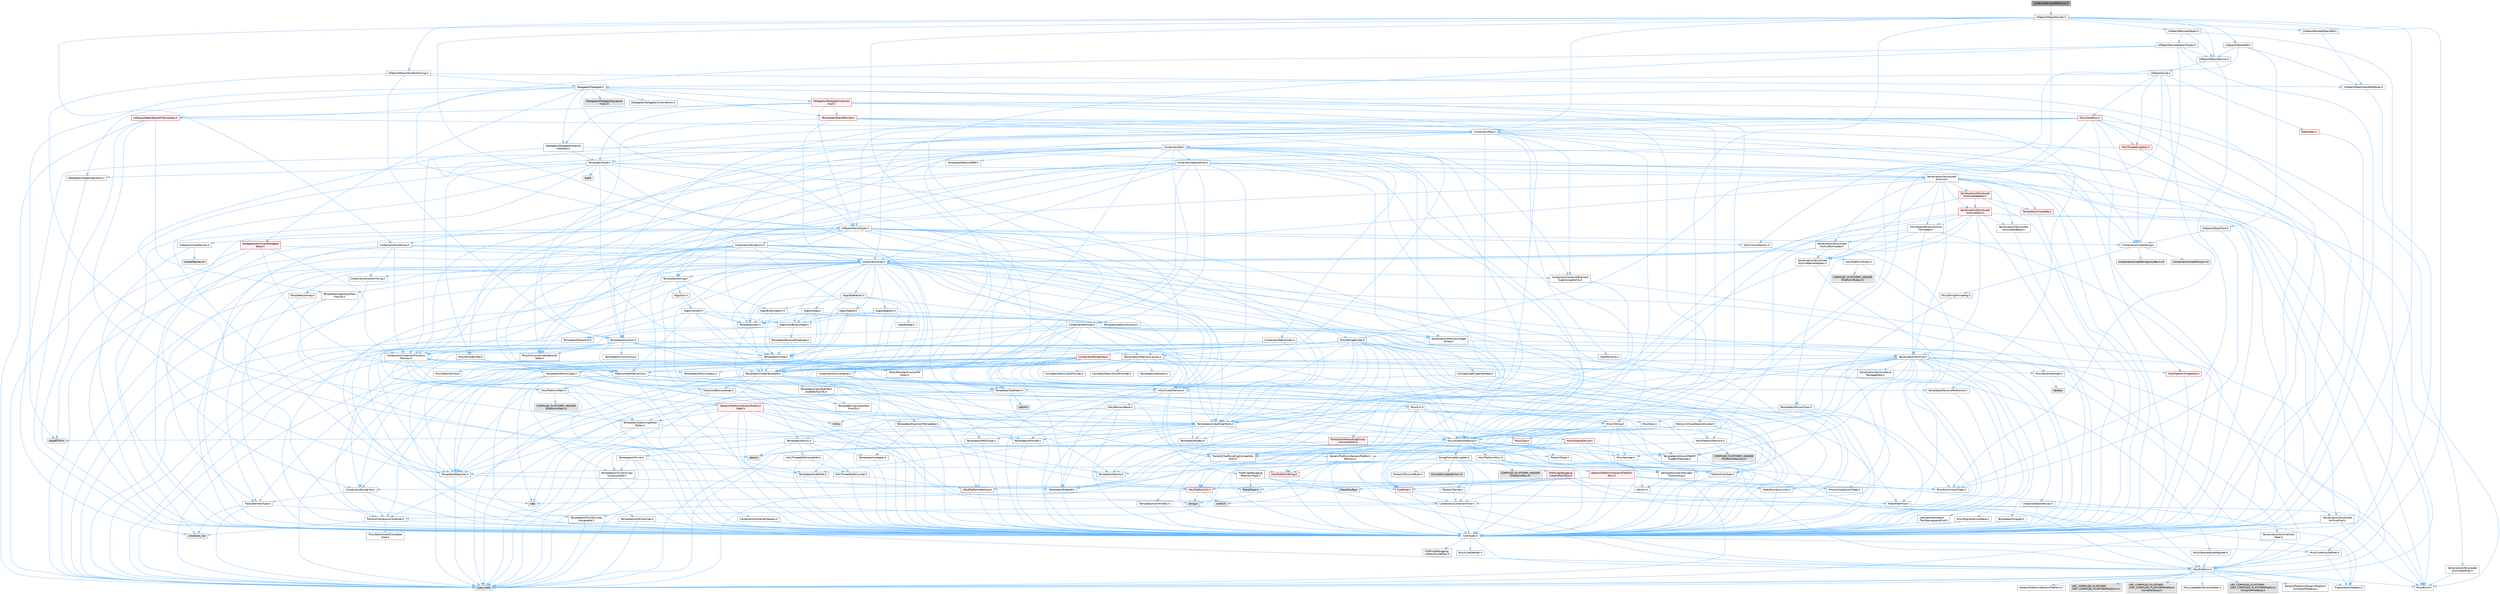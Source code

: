 digraph "LinkerLoadImportBehavior.h"
{
 // INTERACTIVE_SVG=YES
 // LATEX_PDF_SIZE
  bgcolor="transparent";
  edge [fontname=Helvetica,fontsize=10,labelfontname=Helvetica,labelfontsize=10];
  node [fontname=Helvetica,fontsize=10,shape=box,height=0.2,width=0.4];
  Node1 [id="Node000001",label="LinkerLoadImportBehavior.h",height=0.2,width=0.4,color="gray40", fillcolor="grey60", style="filled", fontcolor="black",tooltip=" "];
  Node1 -> Node2 [id="edge1_Node000001_Node000002",color="steelblue1",style="solid",tooltip=" "];
  Node2 [id="Node000002",label="UObject/ObjectHandle.h",height=0.2,width=0.4,color="grey40", fillcolor="white", style="filled",URL="$de/d34/ObjectHandle_8h.html",tooltip=" "];
  Node2 -> Node3 [id="edge2_Node000002_Node000003",color="steelblue1",style="solid",tooltip=" "];
  Node3 [id="Node000003",label="Containers/Map.h",height=0.2,width=0.4,color="grey40", fillcolor="white", style="filled",URL="$df/d79/Map_8h.html",tooltip=" "];
  Node3 -> Node4 [id="edge3_Node000003_Node000004",color="steelblue1",style="solid",tooltip=" "];
  Node4 [id="Node000004",label="CoreTypes.h",height=0.2,width=0.4,color="grey40", fillcolor="white", style="filled",URL="$dc/dec/CoreTypes_8h.html",tooltip=" "];
  Node4 -> Node5 [id="edge4_Node000004_Node000005",color="steelblue1",style="solid",tooltip=" "];
  Node5 [id="Node000005",label="HAL/Platform.h",height=0.2,width=0.4,color="grey40", fillcolor="white", style="filled",URL="$d9/dd0/Platform_8h.html",tooltip=" "];
  Node5 -> Node6 [id="edge5_Node000005_Node000006",color="steelblue1",style="solid",tooltip=" "];
  Node6 [id="Node000006",label="Misc/Build.h",height=0.2,width=0.4,color="grey40", fillcolor="white", style="filled",URL="$d3/dbb/Build_8h.html",tooltip=" "];
  Node5 -> Node7 [id="edge6_Node000005_Node000007",color="steelblue1",style="solid",tooltip=" "];
  Node7 [id="Node000007",label="Misc/LargeWorldCoordinates.h",height=0.2,width=0.4,color="grey40", fillcolor="white", style="filled",URL="$d2/dcb/LargeWorldCoordinates_8h.html",tooltip=" "];
  Node5 -> Node8 [id="edge7_Node000005_Node000008",color="steelblue1",style="solid",tooltip=" "];
  Node8 [id="Node000008",label="type_traits",height=0.2,width=0.4,color="grey60", fillcolor="#E0E0E0", style="filled",tooltip=" "];
  Node5 -> Node9 [id="edge8_Node000005_Node000009",color="steelblue1",style="solid",tooltip=" "];
  Node9 [id="Node000009",label="PreprocessorHelpers.h",height=0.2,width=0.4,color="grey40", fillcolor="white", style="filled",URL="$db/ddb/PreprocessorHelpers_8h.html",tooltip=" "];
  Node5 -> Node10 [id="edge9_Node000005_Node000010",color="steelblue1",style="solid",tooltip=" "];
  Node10 [id="Node000010",label="UBT_COMPILED_PLATFORM\l/UBT_COMPILED_PLATFORMPlatform\lCompilerPreSetup.h",height=0.2,width=0.4,color="grey60", fillcolor="#E0E0E0", style="filled",tooltip=" "];
  Node5 -> Node11 [id="edge10_Node000005_Node000011",color="steelblue1",style="solid",tooltip=" "];
  Node11 [id="Node000011",label="GenericPlatform/GenericPlatform\lCompilerPreSetup.h",height=0.2,width=0.4,color="grey40", fillcolor="white", style="filled",URL="$d9/dc8/GenericPlatformCompilerPreSetup_8h.html",tooltip=" "];
  Node5 -> Node12 [id="edge11_Node000005_Node000012",color="steelblue1",style="solid",tooltip=" "];
  Node12 [id="Node000012",label="GenericPlatform/GenericPlatform.h",height=0.2,width=0.4,color="grey40", fillcolor="white", style="filled",URL="$d6/d84/GenericPlatform_8h.html",tooltip=" "];
  Node5 -> Node13 [id="edge12_Node000005_Node000013",color="steelblue1",style="solid",tooltip=" "];
  Node13 [id="Node000013",label="UBT_COMPILED_PLATFORM\l/UBT_COMPILED_PLATFORMPlatform.h",height=0.2,width=0.4,color="grey60", fillcolor="#E0E0E0", style="filled",tooltip=" "];
  Node5 -> Node14 [id="edge13_Node000005_Node000014",color="steelblue1",style="solid",tooltip=" "];
  Node14 [id="Node000014",label="UBT_COMPILED_PLATFORM\l/UBT_COMPILED_PLATFORMPlatform\lCompilerSetup.h",height=0.2,width=0.4,color="grey60", fillcolor="#E0E0E0", style="filled",tooltip=" "];
  Node4 -> Node15 [id="edge14_Node000004_Node000015",color="steelblue1",style="solid",tooltip=" "];
  Node15 [id="Node000015",label="ProfilingDebugging\l/UMemoryDefines.h",height=0.2,width=0.4,color="grey40", fillcolor="white", style="filled",URL="$d2/da2/UMemoryDefines_8h.html",tooltip=" "];
  Node4 -> Node16 [id="edge15_Node000004_Node000016",color="steelblue1",style="solid",tooltip=" "];
  Node16 [id="Node000016",label="Misc/CoreMiscDefines.h",height=0.2,width=0.4,color="grey40", fillcolor="white", style="filled",URL="$da/d38/CoreMiscDefines_8h.html",tooltip=" "];
  Node16 -> Node5 [id="edge16_Node000016_Node000005",color="steelblue1",style="solid",tooltip=" "];
  Node16 -> Node9 [id="edge17_Node000016_Node000009",color="steelblue1",style="solid",tooltip=" "];
  Node4 -> Node17 [id="edge18_Node000004_Node000017",color="steelblue1",style="solid",tooltip=" "];
  Node17 [id="Node000017",label="Misc/CoreDefines.h",height=0.2,width=0.4,color="grey40", fillcolor="white", style="filled",URL="$d3/dd2/CoreDefines_8h.html",tooltip=" "];
  Node3 -> Node18 [id="edge19_Node000003_Node000018",color="steelblue1",style="solid",tooltip=" "];
  Node18 [id="Node000018",label="Algo/Reverse.h",height=0.2,width=0.4,color="grey40", fillcolor="white", style="filled",URL="$d5/d93/Reverse_8h.html",tooltip=" "];
  Node18 -> Node4 [id="edge20_Node000018_Node000004",color="steelblue1",style="solid",tooltip=" "];
  Node18 -> Node19 [id="edge21_Node000018_Node000019",color="steelblue1",style="solid",tooltip=" "];
  Node19 [id="Node000019",label="Templates/UnrealTemplate.h",height=0.2,width=0.4,color="grey40", fillcolor="white", style="filled",URL="$d4/d24/UnrealTemplate_8h.html",tooltip=" "];
  Node19 -> Node4 [id="edge22_Node000019_Node000004",color="steelblue1",style="solid",tooltip=" "];
  Node19 -> Node20 [id="edge23_Node000019_Node000020",color="steelblue1",style="solid",tooltip=" "];
  Node20 [id="Node000020",label="Templates/IsPointer.h",height=0.2,width=0.4,color="grey40", fillcolor="white", style="filled",URL="$d7/d05/IsPointer_8h.html",tooltip=" "];
  Node20 -> Node4 [id="edge24_Node000020_Node000004",color="steelblue1",style="solid",tooltip=" "];
  Node19 -> Node21 [id="edge25_Node000019_Node000021",color="steelblue1",style="solid",tooltip=" "];
  Node21 [id="Node000021",label="HAL/UnrealMemory.h",height=0.2,width=0.4,color="grey40", fillcolor="white", style="filled",URL="$d9/d96/UnrealMemory_8h.html",tooltip=" "];
  Node21 -> Node4 [id="edge26_Node000021_Node000004",color="steelblue1",style="solid",tooltip=" "];
  Node21 -> Node22 [id="edge27_Node000021_Node000022",color="steelblue1",style="solid",tooltip=" "];
  Node22 [id="Node000022",label="GenericPlatform/GenericPlatform\lMemory.h",height=0.2,width=0.4,color="grey40", fillcolor="white", style="filled",URL="$dd/d22/GenericPlatformMemory_8h.html",tooltip=" "];
  Node22 -> Node23 [id="edge28_Node000022_Node000023",color="steelblue1",style="solid",tooltip=" "];
  Node23 [id="Node000023",label="CoreFwd.h",height=0.2,width=0.4,color="red", fillcolor="#FFF0F0", style="filled",URL="$d1/d1e/CoreFwd_8h.html",tooltip=" "];
  Node23 -> Node4 [id="edge29_Node000023_Node000004",color="steelblue1",style="solid",tooltip=" "];
  Node23 -> Node24 [id="edge30_Node000023_Node000024",color="steelblue1",style="solid",tooltip=" "];
  Node24 [id="Node000024",label="Containers/ContainersFwd.h",height=0.2,width=0.4,color="grey40", fillcolor="white", style="filled",URL="$d4/d0a/ContainersFwd_8h.html",tooltip=" "];
  Node24 -> Node5 [id="edge31_Node000024_Node000005",color="steelblue1",style="solid",tooltip=" "];
  Node24 -> Node4 [id="edge32_Node000024_Node000004",color="steelblue1",style="solid",tooltip=" "];
  Node24 -> Node25 [id="edge33_Node000024_Node000025",color="steelblue1",style="solid",tooltip=" "];
  Node25 [id="Node000025",label="Traits/IsContiguousContainer.h",height=0.2,width=0.4,color="grey40", fillcolor="white", style="filled",URL="$d5/d3c/IsContiguousContainer_8h.html",tooltip=" "];
  Node25 -> Node4 [id="edge34_Node000025_Node000004",color="steelblue1",style="solid",tooltip=" "];
  Node25 -> Node26 [id="edge35_Node000025_Node000026",color="steelblue1",style="solid",tooltip=" "];
  Node26 [id="Node000026",label="Misc/StaticAssertComplete\lType.h",height=0.2,width=0.4,color="grey40", fillcolor="white", style="filled",URL="$d5/d4e/StaticAssertCompleteType_8h.html",tooltip=" "];
  Node25 -> Node27 [id="edge36_Node000025_Node000027",color="steelblue1",style="solid",tooltip=" "];
  Node27 [id="Node000027",label="initializer_list",height=0.2,width=0.4,color="grey60", fillcolor="#E0E0E0", style="filled",tooltip=" "];
  Node23 -> Node28 [id="edge37_Node000023_Node000028",color="steelblue1",style="solid",tooltip=" "];
  Node28 [id="Node000028",label="Math/MathFwd.h",height=0.2,width=0.4,color="grey40", fillcolor="white", style="filled",URL="$d2/d10/MathFwd_8h.html",tooltip=" "];
  Node28 -> Node5 [id="edge38_Node000028_Node000005",color="steelblue1",style="solid",tooltip=" "];
  Node22 -> Node4 [id="edge39_Node000022_Node000004",color="steelblue1",style="solid",tooltip=" "];
  Node22 -> Node30 [id="edge40_Node000022_Node000030",color="steelblue1",style="solid",tooltip=" "];
  Node30 [id="Node000030",label="HAL/PlatformString.h",height=0.2,width=0.4,color="red", fillcolor="#FFF0F0", style="filled",URL="$db/db5/PlatformString_8h.html",tooltip=" "];
  Node30 -> Node4 [id="edge41_Node000030_Node000004",color="steelblue1",style="solid",tooltip=" "];
  Node22 -> Node32 [id="edge42_Node000022_Node000032",color="steelblue1",style="solid",tooltip=" "];
  Node32 [id="Node000032",label="string.h",height=0.2,width=0.4,color="grey60", fillcolor="#E0E0E0", style="filled",tooltip=" "];
  Node22 -> Node33 [id="edge43_Node000022_Node000033",color="steelblue1",style="solid",tooltip=" "];
  Node33 [id="Node000033",label="wchar.h",height=0.2,width=0.4,color="grey60", fillcolor="#E0E0E0", style="filled",tooltip=" "];
  Node21 -> Node34 [id="edge44_Node000021_Node000034",color="steelblue1",style="solid",tooltip=" "];
  Node34 [id="Node000034",label="HAL/MemoryBase.h",height=0.2,width=0.4,color="grey40", fillcolor="white", style="filled",URL="$d6/d9f/MemoryBase_8h.html",tooltip=" "];
  Node34 -> Node4 [id="edge45_Node000034_Node000004",color="steelblue1",style="solid",tooltip=" "];
  Node34 -> Node35 [id="edge46_Node000034_Node000035",color="steelblue1",style="solid",tooltip=" "];
  Node35 [id="Node000035",label="HAL/PlatformAtomics.h",height=0.2,width=0.4,color="red", fillcolor="#FFF0F0", style="filled",URL="$d3/d36/PlatformAtomics_8h.html",tooltip=" "];
  Node35 -> Node4 [id="edge47_Node000035_Node000004",color="steelblue1",style="solid",tooltip=" "];
  Node34 -> Node38 [id="edge48_Node000034_Node000038",color="steelblue1",style="solid",tooltip=" "];
  Node38 [id="Node000038",label="HAL/PlatformCrt.h",height=0.2,width=0.4,color="red", fillcolor="#FFF0F0", style="filled",URL="$d8/d75/PlatformCrt_8h.html",tooltip=" "];
  Node38 -> Node39 [id="edge49_Node000038_Node000039",color="steelblue1",style="solid",tooltip=" "];
  Node39 [id="Node000039",label="new",height=0.2,width=0.4,color="grey60", fillcolor="#E0E0E0", style="filled",tooltip=" "];
  Node38 -> Node33 [id="edge50_Node000038_Node000033",color="steelblue1",style="solid",tooltip=" "];
  Node38 -> Node32 [id="edge51_Node000038_Node000032",color="steelblue1",style="solid",tooltip=" "];
  Node34 -> Node46 [id="edge52_Node000034_Node000046",color="steelblue1",style="solid",tooltip=" "];
  Node46 [id="Node000046",label="Misc/Exec.h",height=0.2,width=0.4,color="grey40", fillcolor="white", style="filled",URL="$de/ddb/Exec_8h.html",tooltip=" "];
  Node46 -> Node4 [id="edge53_Node000046_Node000004",color="steelblue1",style="solid",tooltip=" "];
  Node46 -> Node47 [id="edge54_Node000046_Node000047",color="steelblue1",style="solid",tooltip=" "];
  Node47 [id="Node000047",label="Misc/AssertionMacros.h",height=0.2,width=0.4,color="grey40", fillcolor="white", style="filled",URL="$d0/dfa/AssertionMacros_8h.html",tooltip=" "];
  Node47 -> Node4 [id="edge55_Node000047_Node000004",color="steelblue1",style="solid",tooltip=" "];
  Node47 -> Node5 [id="edge56_Node000047_Node000005",color="steelblue1",style="solid",tooltip=" "];
  Node47 -> Node48 [id="edge57_Node000047_Node000048",color="steelblue1",style="solid",tooltip=" "];
  Node48 [id="Node000048",label="HAL/PlatformMisc.h",height=0.2,width=0.4,color="grey40", fillcolor="white", style="filled",URL="$d0/df5/PlatformMisc_8h.html",tooltip=" "];
  Node48 -> Node4 [id="edge58_Node000048_Node000004",color="steelblue1",style="solid",tooltip=" "];
  Node48 -> Node49 [id="edge59_Node000048_Node000049",color="steelblue1",style="solid",tooltip=" "];
  Node49 [id="Node000049",label="GenericPlatform/GenericPlatform\lMisc.h",height=0.2,width=0.4,color="red", fillcolor="#FFF0F0", style="filled",URL="$db/d9a/GenericPlatformMisc_8h.html",tooltip=" "];
  Node49 -> Node50 [id="edge60_Node000049_Node000050",color="steelblue1",style="solid",tooltip=" "];
  Node50 [id="Node000050",label="Containers/StringFwd.h",height=0.2,width=0.4,color="grey40", fillcolor="white", style="filled",URL="$df/d37/StringFwd_8h.html",tooltip=" "];
  Node50 -> Node4 [id="edge61_Node000050_Node000004",color="steelblue1",style="solid",tooltip=" "];
  Node50 -> Node51 [id="edge62_Node000050_Node000051",color="steelblue1",style="solid",tooltip=" "];
  Node51 [id="Node000051",label="Traits/ElementType.h",height=0.2,width=0.4,color="grey40", fillcolor="white", style="filled",URL="$d5/d4f/ElementType_8h.html",tooltip=" "];
  Node51 -> Node5 [id="edge63_Node000051_Node000005",color="steelblue1",style="solid",tooltip=" "];
  Node51 -> Node27 [id="edge64_Node000051_Node000027",color="steelblue1",style="solid",tooltip=" "];
  Node51 -> Node8 [id="edge65_Node000051_Node000008",color="steelblue1",style="solid",tooltip=" "];
  Node50 -> Node25 [id="edge66_Node000050_Node000025",color="steelblue1",style="solid",tooltip=" "];
  Node49 -> Node23 [id="edge67_Node000049_Node000023",color="steelblue1",style="solid",tooltip=" "];
  Node49 -> Node4 [id="edge68_Node000049_Node000004",color="steelblue1",style="solid",tooltip=" "];
  Node49 -> Node38 [id="edge69_Node000049_Node000038",color="steelblue1",style="solid",tooltip=" "];
  Node49 -> Node53 [id="edge70_Node000049_Node000053",color="steelblue1",style="solid",tooltip=" "];
  Node53 [id="Node000053",label="Math/NumericLimits.h",height=0.2,width=0.4,color="grey40", fillcolor="white", style="filled",URL="$df/d1b/NumericLimits_8h.html",tooltip=" "];
  Node53 -> Node4 [id="edge71_Node000053_Node000004",color="steelblue1",style="solid",tooltip=" "];
  Node49 -> Node54 [id="edge72_Node000049_Node000054",color="steelblue1",style="solid",tooltip=" "];
  Node54 [id="Node000054",label="Misc/CompressionFlags.h",height=0.2,width=0.4,color="grey40", fillcolor="white", style="filled",URL="$d9/d76/CompressionFlags_8h.html",tooltip=" "];
  Node49 -> Node55 [id="edge73_Node000049_Node000055",color="steelblue1",style="solid",tooltip=" "];
  Node55 [id="Node000055",label="Misc/EnumClassFlags.h",height=0.2,width=0.4,color="grey40", fillcolor="white", style="filled",URL="$d8/de7/EnumClassFlags_8h.html",tooltip=" "];
  Node48 -> Node58 [id="edge74_Node000048_Node000058",color="steelblue1",style="solid",tooltip=" "];
  Node58 [id="Node000058",label="COMPILED_PLATFORM_HEADER\l(PlatformMisc.h)",height=0.2,width=0.4,color="grey60", fillcolor="#E0E0E0", style="filled",tooltip=" "];
  Node48 -> Node59 [id="edge75_Node000048_Node000059",color="steelblue1",style="solid",tooltip=" "];
  Node59 [id="Node000059",label="ProfilingDebugging\l/CpuProfilerTrace.h",height=0.2,width=0.4,color="red", fillcolor="#FFF0F0", style="filled",URL="$da/dcb/CpuProfilerTrace_8h.html",tooltip=" "];
  Node59 -> Node4 [id="edge76_Node000059_Node000004",color="steelblue1",style="solid",tooltip=" "];
  Node59 -> Node24 [id="edge77_Node000059_Node000024",color="steelblue1",style="solid",tooltip=" "];
  Node59 -> Node35 [id="edge78_Node000059_Node000035",color="steelblue1",style="solid",tooltip=" "];
  Node59 -> Node9 [id="edge79_Node000059_Node000009",color="steelblue1",style="solid",tooltip=" "];
  Node59 -> Node6 [id="edge80_Node000059_Node000006",color="steelblue1",style="solid",tooltip=" "];
  Node59 -> Node60 [id="edge81_Node000059_Node000060",color="steelblue1",style="solid",tooltip=" "];
  Node60 [id="Node000060",label="Trace/Config.h",height=0.2,width=0.4,color="grey60", fillcolor="#E0E0E0", style="filled",tooltip=" "];
  Node59 -> Node63 [id="edge82_Node000059_Node000063",color="steelblue1",style="solid",tooltip=" "];
  Node63 [id="Node000063",label="Trace/Trace.h",height=0.2,width=0.4,color="grey60", fillcolor="#E0E0E0", style="filled",tooltip=" "];
  Node47 -> Node9 [id="edge83_Node000047_Node000009",color="steelblue1",style="solid",tooltip=" "];
  Node47 -> Node64 [id="edge84_Node000047_Node000064",color="steelblue1",style="solid",tooltip=" "];
  Node64 [id="Node000064",label="Templates/EnableIf.h",height=0.2,width=0.4,color="grey40", fillcolor="white", style="filled",URL="$d7/d60/EnableIf_8h.html",tooltip=" "];
  Node64 -> Node4 [id="edge85_Node000064_Node000004",color="steelblue1",style="solid",tooltip=" "];
  Node47 -> Node65 [id="edge86_Node000047_Node000065",color="steelblue1",style="solid",tooltip=" "];
  Node65 [id="Node000065",label="Templates/IsArrayOrRefOf\lTypeByPredicate.h",height=0.2,width=0.4,color="grey40", fillcolor="white", style="filled",URL="$d6/da1/IsArrayOrRefOfTypeByPredicate_8h.html",tooltip=" "];
  Node65 -> Node4 [id="edge87_Node000065_Node000004",color="steelblue1",style="solid",tooltip=" "];
  Node47 -> Node66 [id="edge88_Node000047_Node000066",color="steelblue1",style="solid",tooltip=" "];
  Node66 [id="Node000066",label="Templates/IsValidVariadic\lFunctionArg.h",height=0.2,width=0.4,color="grey40", fillcolor="white", style="filled",URL="$d0/dc8/IsValidVariadicFunctionArg_8h.html",tooltip=" "];
  Node66 -> Node4 [id="edge89_Node000066_Node000004",color="steelblue1",style="solid",tooltip=" "];
  Node66 -> Node67 [id="edge90_Node000066_Node000067",color="steelblue1",style="solid",tooltip=" "];
  Node67 [id="Node000067",label="IsEnum.h",height=0.2,width=0.4,color="grey40", fillcolor="white", style="filled",URL="$d4/de5/IsEnum_8h.html",tooltip=" "];
  Node66 -> Node8 [id="edge91_Node000066_Node000008",color="steelblue1",style="solid",tooltip=" "];
  Node47 -> Node68 [id="edge92_Node000047_Node000068",color="steelblue1",style="solid",tooltip=" "];
  Node68 [id="Node000068",label="Traits/IsCharEncodingCompatible\lWith.h",height=0.2,width=0.4,color="grey40", fillcolor="white", style="filled",URL="$df/dd1/IsCharEncodingCompatibleWith_8h.html",tooltip=" "];
  Node68 -> Node8 [id="edge93_Node000068_Node000008",color="steelblue1",style="solid",tooltip=" "];
  Node68 -> Node69 [id="edge94_Node000068_Node000069",color="steelblue1",style="solid",tooltip=" "];
  Node69 [id="Node000069",label="Traits/IsCharType.h",height=0.2,width=0.4,color="grey40", fillcolor="white", style="filled",URL="$db/d51/IsCharType_8h.html",tooltip=" "];
  Node69 -> Node4 [id="edge95_Node000069_Node000004",color="steelblue1",style="solid",tooltip=" "];
  Node47 -> Node70 [id="edge96_Node000047_Node000070",color="steelblue1",style="solid",tooltip=" "];
  Node70 [id="Node000070",label="Misc/VarArgs.h",height=0.2,width=0.4,color="grey40", fillcolor="white", style="filled",URL="$d5/d6f/VarArgs_8h.html",tooltip=" "];
  Node70 -> Node4 [id="edge97_Node000070_Node000004",color="steelblue1",style="solid",tooltip=" "];
  Node47 -> Node71 [id="edge98_Node000047_Node000071",color="steelblue1",style="solid",tooltip=" "];
  Node71 [id="Node000071",label="String/FormatStringSan.h",height=0.2,width=0.4,color="grey40", fillcolor="white", style="filled",URL="$d3/d8b/FormatStringSan_8h.html",tooltip=" "];
  Node71 -> Node8 [id="edge99_Node000071_Node000008",color="steelblue1",style="solid",tooltip=" "];
  Node71 -> Node4 [id="edge100_Node000071_Node000004",color="steelblue1",style="solid",tooltip=" "];
  Node71 -> Node72 [id="edge101_Node000071_Node000072",color="steelblue1",style="solid",tooltip=" "];
  Node72 [id="Node000072",label="Templates/Requires.h",height=0.2,width=0.4,color="grey40", fillcolor="white", style="filled",URL="$dc/d96/Requires_8h.html",tooltip=" "];
  Node72 -> Node64 [id="edge102_Node000072_Node000064",color="steelblue1",style="solid",tooltip=" "];
  Node72 -> Node8 [id="edge103_Node000072_Node000008",color="steelblue1",style="solid",tooltip=" "];
  Node71 -> Node73 [id="edge104_Node000071_Node000073",color="steelblue1",style="solid",tooltip=" "];
  Node73 [id="Node000073",label="Templates/Identity.h",height=0.2,width=0.4,color="grey40", fillcolor="white", style="filled",URL="$d0/dd5/Identity_8h.html",tooltip=" "];
  Node71 -> Node66 [id="edge105_Node000071_Node000066",color="steelblue1",style="solid",tooltip=" "];
  Node71 -> Node69 [id="edge106_Node000071_Node000069",color="steelblue1",style="solid",tooltip=" "];
  Node71 -> Node74 [id="edge107_Node000071_Node000074",color="steelblue1",style="solid",tooltip=" "];
  Node74 [id="Node000074",label="Traits/IsTEnumAsByte.h",height=0.2,width=0.4,color="grey40", fillcolor="white", style="filled",URL="$d1/de6/IsTEnumAsByte_8h.html",tooltip=" "];
  Node71 -> Node75 [id="edge108_Node000071_Node000075",color="steelblue1",style="solid",tooltip=" "];
  Node75 [id="Node000075",label="Traits/IsTString.h",height=0.2,width=0.4,color="grey40", fillcolor="white", style="filled",URL="$d0/df8/IsTString_8h.html",tooltip=" "];
  Node75 -> Node24 [id="edge109_Node000075_Node000024",color="steelblue1",style="solid",tooltip=" "];
  Node71 -> Node24 [id="edge110_Node000071_Node000024",color="steelblue1",style="solid",tooltip=" "];
  Node71 -> Node76 [id="edge111_Node000071_Node000076",color="steelblue1",style="solid",tooltip=" "];
  Node76 [id="Node000076",label="FormatStringSanErrors.inl",height=0.2,width=0.4,color="grey60", fillcolor="#E0E0E0", style="filled",tooltip=" "];
  Node47 -> Node77 [id="edge112_Node000047_Node000077",color="steelblue1",style="solid",tooltip=" "];
  Node77 [id="Node000077",label="atomic",height=0.2,width=0.4,color="grey60", fillcolor="#E0E0E0", style="filled",tooltip=" "];
  Node34 -> Node78 [id="edge113_Node000034_Node000078",color="steelblue1",style="solid",tooltip=" "];
  Node78 [id="Node000078",label="Misc/OutputDevice.h",height=0.2,width=0.4,color="red", fillcolor="#FFF0F0", style="filled",URL="$d7/d32/OutputDevice_8h.html",tooltip=" "];
  Node78 -> Node23 [id="edge114_Node000078_Node000023",color="steelblue1",style="solid",tooltip=" "];
  Node78 -> Node4 [id="edge115_Node000078_Node000004",color="steelblue1",style="solid",tooltip=" "];
  Node78 -> Node70 [id="edge116_Node000078_Node000070",color="steelblue1",style="solid",tooltip=" "];
  Node78 -> Node65 [id="edge117_Node000078_Node000065",color="steelblue1",style="solid",tooltip=" "];
  Node78 -> Node66 [id="edge118_Node000078_Node000066",color="steelblue1",style="solid",tooltip=" "];
  Node78 -> Node68 [id="edge119_Node000078_Node000068",color="steelblue1",style="solid",tooltip=" "];
  Node34 -> Node80 [id="edge120_Node000034_Node000080",color="steelblue1",style="solid",tooltip=" "];
  Node80 [id="Node000080",label="Templates/Atomic.h",height=0.2,width=0.4,color="grey40", fillcolor="white", style="filled",URL="$d3/d91/Atomic_8h.html",tooltip=" "];
  Node80 -> Node81 [id="edge121_Node000080_Node000081",color="steelblue1",style="solid",tooltip=" "];
  Node81 [id="Node000081",label="HAL/ThreadSafeCounter.h",height=0.2,width=0.4,color="grey40", fillcolor="white", style="filled",URL="$dc/dc9/ThreadSafeCounter_8h.html",tooltip=" "];
  Node81 -> Node4 [id="edge122_Node000081_Node000004",color="steelblue1",style="solid",tooltip=" "];
  Node81 -> Node35 [id="edge123_Node000081_Node000035",color="steelblue1",style="solid",tooltip=" "];
  Node80 -> Node82 [id="edge124_Node000080_Node000082",color="steelblue1",style="solid",tooltip=" "];
  Node82 [id="Node000082",label="HAL/ThreadSafeCounter64.h",height=0.2,width=0.4,color="grey40", fillcolor="white", style="filled",URL="$d0/d12/ThreadSafeCounter64_8h.html",tooltip=" "];
  Node82 -> Node4 [id="edge125_Node000082_Node000004",color="steelblue1",style="solid",tooltip=" "];
  Node82 -> Node81 [id="edge126_Node000082_Node000081",color="steelblue1",style="solid",tooltip=" "];
  Node80 -> Node83 [id="edge127_Node000080_Node000083",color="steelblue1",style="solid",tooltip=" "];
  Node83 [id="Node000083",label="Templates/IsIntegral.h",height=0.2,width=0.4,color="grey40", fillcolor="white", style="filled",URL="$da/d64/IsIntegral_8h.html",tooltip=" "];
  Node83 -> Node4 [id="edge128_Node000083_Node000004",color="steelblue1",style="solid",tooltip=" "];
  Node80 -> Node84 [id="edge129_Node000080_Node000084",color="steelblue1",style="solid",tooltip=" "];
  Node84 [id="Node000084",label="Templates/IsTrivial.h",height=0.2,width=0.4,color="grey40", fillcolor="white", style="filled",URL="$da/d4c/IsTrivial_8h.html",tooltip=" "];
  Node84 -> Node85 [id="edge130_Node000084_Node000085",color="steelblue1",style="solid",tooltip=" "];
  Node85 [id="Node000085",label="Templates/AndOrNot.h",height=0.2,width=0.4,color="grey40", fillcolor="white", style="filled",URL="$db/d0a/AndOrNot_8h.html",tooltip=" "];
  Node85 -> Node4 [id="edge131_Node000085_Node000004",color="steelblue1",style="solid",tooltip=" "];
  Node84 -> Node86 [id="edge132_Node000084_Node000086",color="steelblue1",style="solid",tooltip=" "];
  Node86 [id="Node000086",label="Templates/IsTriviallyCopy\lConstructible.h",height=0.2,width=0.4,color="grey40", fillcolor="white", style="filled",URL="$d3/d78/IsTriviallyCopyConstructible_8h.html",tooltip=" "];
  Node86 -> Node4 [id="edge133_Node000086_Node000004",color="steelblue1",style="solid",tooltip=" "];
  Node86 -> Node8 [id="edge134_Node000086_Node000008",color="steelblue1",style="solid",tooltip=" "];
  Node84 -> Node87 [id="edge135_Node000084_Node000087",color="steelblue1",style="solid",tooltip=" "];
  Node87 [id="Node000087",label="Templates/IsTriviallyCopy\lAssignable.h",height=0.2,width=0.4,color="grey40", fillcolor="white", style="filled",URL="$d2/df2/IsTriviallyCopyAssignable_8h.html",tooltip=" "];
  Node87 -> Node4 [id="edge136_Node000087_Node000004",color="steelblue1",style="solid",tooltip=" "];
  Node87 -> Node8 [id="edge137_Node000087_Node000008",color="steelblue1",style="solid",tooltip=" "];
  Node84 -> Node8 [id="edge138_Node000084_Node000008",color="steelblue1",style="solid",tooltip=" "];
  Node80 -> Node88 [id="edge139_Node000080_Node000088",color="steelblue1",style="solid",tooltip=" "];
  Node88 [id="Node000088",label="Traits/IntType.h",height=0.2,width=0.4,color="grey40", fillcolor="white", style="filled",URL="$d7/deb/IntType_8h.html",tooltip=" "];
  Node88 -> Node5 [id="edge140_Node000088_Node000005",color="steelblue1",style="solid",tooltip=" "];
  Node80 -> Node77 [id="edge141_Node000080_Node000077",color="steelblue1",style="solid",tooltip=" "];
  Node21 -> Node89 [id="edge142_Node000021_Node000089",color="steelblue1",style="solid",tooltip=" "];
  Node89 [id="Node000089",label="HAL/PlatformMemory.h",height=0.2,width=0.4,color="grey40", fillcolor="white", style="filled",URL="$de/d68/PlatformMemory_8h.html",tooltip=" "];
  Node89 -> Node4 [id="edge143_Node000089_Node000004",color="steelblue1",style="solid",tooltip=" "];
  Node89 -> Node22 [id="edge144_Node000089_Node000022",color="steelblue1",style="solid",tooltip=" "];
  Node89 -> Node90 [id="edge145_Node000089_Node000090",color="steelblue1",style="solid",tooltip=" "];
  Node90 [id="Node000090",label="COMPILED_PLATFORM_HEADER\l(PlatformMemory.h)",height=0.2,width=0.4,color="grey60", fillcolor="#E0E0E0", style="filled",tooltip=" "];
  Node21 -> Node91 [id="edge146_Node000021_Node000091",color="steelblue1",style="solid",tooltip=" "];
  Node91 [id="Node000091",label="ProfilingDebugging\l/MemoryTrace.h",height=0.2,width=0.4,color="grey40", fillcolor="white", style="filled",URL="$da/dd7/MemoryTrace_8h.html",tooltip=" "];
  Node91 -> Node5 [id="edge147_Node000091_Node000005",color="steelblue1",style="solid",tooltip=" "];
  Node91 -> Node55 [id="edge148_Node000091_Node000055",color="steelblue1",style="solid",tooltip=" "];
  Node91 -> Node60 [id="edge149_Node000091_Node000060",color="steelblue1",style="solid",tooltip=" "];
  Node91 -> Node63 [id="edge150_Node000091_Node000063",color="steelblue1",style="solid",tooltip=" "];
  Node21 -> Node20 [id="edge151_Node000021_Node000020",color="steelblue1",style="solid",tooltip=" "];
  Node19 -> Node92 [id="edge152_Node000019_Node000092",color="steelblue1",style="solid",tooltip=" "];
  Node92 [id="Node000092",label="Templates/CopyQualifiers\lAndRefsFromTo.h",height=0.2,width=0.4,color="grey40", fillcolor="white", style="filled",URL="$d3/db3/CopyQualifiersAndRefsFromTo_8h.html",tooltip=" "];
  Node92 -> Node93 [id="edge153_Node000092_Node000093",color="steelblue1",style="solid",tooltip=" "];
  Node93 [id="Node000093",label="Templates/CopyQualifiers\lFromTo.h",height=0.2,width=0.4,color="grey40", fillcolor="white", style="filled",URL="$d5/db4/CopyQualifiersFromTo_8h.html",tooltip=" "];
  Node19 -> Node94 [id="edge154_Node000019_Node000094",color="steelblue1",style="solid",tooltip=" "];
  Node94 [id="Node000094",label="Templates/UnrealTypeTraits.h",height=0.2,width=0.4,color="grey40", fillcolor="white", style="filled",URL="$d2/d2d/UnrealTypeTraits_8h.html",tooltip=" "];
  Node94 -> Node4 [id="edge155_Node000094_Node000004",color="steelblue1",style="solid",tooltip=" "];
  Node94 -> Node20 [id="edge156_Node000094_Node000020",color="steelblue1",style="solid",tooltip=" "];
  Node94 -> Node47 [id="edge157_Node000094_Node000047",color="steelblue1",style="solid",tooltip=" "];
  Node94 -> Node85 [id="edge158_Node000094_Node000085",color="steelblue1",style="solid",tooltip=" "];
  Node94 -> Node64 [id="edge159_Node000094_Node000064",color="steelblue1",style="solid",tooltip=" "];
  Node94 -> Node95 [id="edge160_Node000094_Node000095",color="steelblue1",style="solid",tooltip=" "];
  Node95 [id="Node000095",label="Templates/IsArithmetic.h",height=0.2,width=0.4,color="grey40", fillcolor="white", style="filled",URL="$d2/d5d/IsArithmetic_8h.html",tooltip=" "];
  Node95 -> Node4 [id="edge161_Node000095_Node000004",color="steelblue1",style="solid",tooltip=" "];
  Node94 -> Node67 [id="edge162_Node000094_Node000067",color="steelblue1",style="solid",tooltip=" "];
  Node94 -> Node96 [id="edge163_Node000094_Node000096",color="steelblue1",style="solid",tooltip=" "];
  Node96 [id="Node000096",label="Templates/Models.h",height=0.2,width=0.4,color="grey40", fillcolor="white", style="filled",URL="$d3/d0c/Models_8h.html",tooltip=" "];
  Node96 -> Node73 [id="edge164_Node000096_Node000073",color="steelblue1",style="solid",tooltip=" "];
  Node94 -> Node97 [id="edge165_Node000094_Node000097",color="steelblue1",style="solid",tooltip=" "];
  Node97 [id="Node000097",label="Templates/IsPODType.h",height=0.2,width=0.4,color="grey40", fillcolor="white", style="filled",URL="$d7/db1/IsPODType_8h.html",tooltip=" "];
  Node97 -> Node4 [id="edge166_Node000097_Node000004",color="steelblue1",style="solid",tooltip=" "];
  Node94 -> Node98 [id="edge167_Node000094_Node000098",color="steelblue1",style="solid",tooltip=" "];
  Node98 [id="Node000098",label="Templates/IsUECoreType.h",height=0.2,width=0.4,color="grey40", fillcolor="white", style="filled",URL="$d1/db8/IsUECoreType_8h.html",tooltip=" "];
  Node98 -> Node4 [id="edge168_Node000098_Node000004",color="steelblue1",style="solid",tooltip=" "];
  Node98 -> Node8 [id="edge169_Node000098_Node000008",color="steelblue1",style="solid",tooltip=" "];
  Node94 -> Node86 [id="edge170_Node000094_Node000086",color="steelblue1",style="solid",tooltip=" "];
  Node19 -> Node99 [id="edge171_Node000019_Node000099",color="steelblue1",style="solid",tooltip=" "];
  Node99 [id="Node000099",label="Templates/RemoveReference.h",height=0.2,width=0.4,color="grey40", fillcolor="white", style="filled",URL="$da/dbe/RemoveReference_8h.html",tooltip=" "];
  Node99 -> Node4 [id="edge172_Node000099_Node000004",color="steelblue1",style="solid",tooltip=" "];
  Node19 -> Node72 [id="edge173_Node000019_Node000072",color="steelblue1",style="solid",tooltip=" "];
  Node19 -> Node100 [id="edge174_Node000019_Node000100",color="steelblue1",style="solid",tooltip=" "];
  Node100 [id="Node000100",label="Templates/TypeCompatible\lBytes.h",height=0.2,width=0.4,color="grey40", fillcolor="white", style="filled",URL="$df/d0a/TypeCompatibleBytes_8h.html",tooltip=" "];
  Node100 -> Node4 [id="edge175_Node000100_Node000004",color="steelblue1",style="solid",tooltip=" "];
  Node100 -> Node32 [id="edge176_Node000100_Node000032",color="steelblue1",style="solid",tooltip=" "];
  Node100 -> Node39 [id="edge177_Node000100_Node000039",color="steelblue1",style="solid",tooltip=" "];
  Node100 -> Node8 [id="edge178_Node000100_Node000008",color="steelblue1",style="solid",tooltip=" "];
  Node19 -> Node73 [id="edge179_Node000019_Node000073",color="steelblue1",style="solid",tooltip=" "];
  Node19 -> Node25 [id="edge180_Node000019_Node000025",color="steelblue1",style="solid",tooltip=" "];
  Node19 -> Node101 [id="edge181_Node000019_Node000101",color="steelblue1",style="solid",tooltip=" "];
  Node101 [id="Node000101",label="Traits/UseBitwiseSwap.h",height=0.2,width=0.4,color="grey40", fillcolor="white", style="filled",URL="$db/df3/UseBitwiseSwap_8h.html",tooltip=" "];
  Node101 -> Node4 [id="edge182_Node000101_Node000004",color="steelblue1",style="solid",tooltip=" "];
  Node101 -> Node8 [id="edge183_Node000101_Node000008",color="steelblue1",style="solid",tooltip=" "];
  Node19 -> Node8 [id="edge184_Node000019_Node000008",color="steelblue1",style="solid",tooltip=" "];
  Node3 -> Node102 [id="edge185_Node000003_Node000102",color="steelblue1",style="solid",tooltip=" "];
  Node102 [id="Node000102",label="Containers/ContainerElement\lTypeCompatibility.h",height=0.2,width=0.4,color="grey40", fillcolor="white", style="filled",URL="$df/ddf/ContainerElementTypeCompatibility_8h.html",tooltip=" "];
  Node102 -> Node4 [id="edge186_Node000102_Node000004",color="steelblue1",style="solid",tooltip=" "];
  Node102 -> Node94 [id="edge187_Node000102_Node000094",color="steelblue1",style="solid",tooltip=" "];
  Node3 -> Node103 [id="edge188_Node000003_Node000103",color="steelblue1",style="solid",tooltip=" "];
  Node103 [id="Node000103",label="Containers/Set.h",height=0.2,width=0.4,color="grey40", fillcolor="white", style="filled",URL="$d4/d45/Set_8h.html",tooltip=" "];
  Node103 -> Node104 [id="edge189_Node000103_Node000104",color="steelblue1",style="solid",tooltip=" "];
  Node104 [id="Node000104",label="Containers/ContainerAllocation\lPolicies.h",height=0.2,width=0.4,color="grey40", fillcolor="white", style="filled",URL="$d7/dff/ContainerAllocationPolicies_8h.html",tooltip=" "];
  Node104 -> Node4 [id="edge190_Node000104_Node000004",color="steelblue1",style="solid",tooltip=" "];
  Node104 -> Node105 [id="edge191_Node000104_Node000105",color="steelblue1",style="solid",tooltip=" "];
  Node105 [id="Node000105",label="Containers/ContainerHelpers.h",height=0.2,width=0.4,color="grey40", fillcolor="white", style="filled",URL="$d7/d33/ContainerHelpers_8h.html",tooltip=" "];
  Node105 -> Node4 [id="edge192_Node000105_Node000004",color="steelblue1",style="solid",tooltip=" "];
  Node104 -> Node104 [id="edge193_Node000104_Node000104",color="steelblue1",style="solid",tooltip=" "];
  Node104 -> Node106 [id="edge194_Node000104_Node000106",color="steelblue1",style="solid",tooltip=" "];
  Node106 [id="Node000106",label="HAL/PlatformMath.h",height=0.2,width=0.4,color="grey40", fillcolor="white", style="filled",URL="$dc/d53/PlatformMath_8h.html",tooltip=" "];
  Node106 -> Node4 [id="edge195_Node000106_Node000004",color="steelblue1",style="solid",tooltip=" "];
  Node106 -> Node107 [id="edge196_Node000106_Node000107",color="steelblue1",style="solid",tooltip=" "];
  Node107 [id="Node000107",label="GenericPlatform/GenericPlatform\lMath.h",height=0.2,width=0.4,color="red", fillcolor="#FFF0F0", style="filled",URL="$d5/d79/GenericPlatformMath_8h.html",tooltip=" "];
  Node107 -> Node4 [id="edge197_Node000107_Node000004",color="steelblue1",style="solid",tooltip=" "];
  Node107 -> Node24 [id="edge198_Node000107_Node000024",color="steelblue1",style="solid",tooltip=" "];
  Node107 -> Node38 [id="edge199_Node000107_Node000038",color="steelblue1",style="solid",tooltip=" "];
  Node107 -> Node85 [id="edge200_Node000107_Node000085",color="steelblue1",style="solid",tooltip=" "];
  Node107 -> Node94 [id="edge201_Node000107_Node000094",color="steelblue1",style="solid",tooltip=" "];
  Node107 -> Node72 [id="edge202_Node000107_Node000072",color="steelblue1",style="solid",tooltip=" "];
  Node107 -> Node100 [id="edge203_Node000107_Node000100",color="steelblue1",style="solid",tooltip=" "];
  Node107 -> Node112 [id="edge204_Node000107_Node000112",color="steelblue1",style="solid",tooltip=" "];
  Node112 [id="Node000112",label="limits",height=0.2,width=0.4,color="grey60", fillcolor="#E0E0E0", style="filled",tooltip=" "];
  Node107 -> Node8 [id="edge205_Node000107_Node000008",color="steelblue1",style="solid",tooltip=" "];
  Node106 -> Node113 [id="edge206_Node000106_Node000113",color="steelblue1",style="solid",tooltip=" "];
  Node113 [id="Node000113",label="COMPILED_PLATFORM_HEADER\l(PlatformMath.h)",height=0.2,width=0.4,color="grey60", fillcolor="#E0E0E0", style="filled",tooltip=" "];
  Node104 -> Node21 [id="edge207_Node000104_Node000021",color="steelblue1",style="solid",tooltip=" "];
  Node104 -> Node53 [id="edge208_Node000104_Node000053",color="steelblue1",style="solid",tooltip=" "];
  Node104 -> Node47 [id="edge209_Node000104_Node000047",color="steelblue1",style="solid",tooltip=" "];
  Node104 -> Node114 [id="edge210_Node000104_Node000114",color="steelblue1",style="solid",tooltip=" "];
  Node114 [id="Node000114",label="Templates/IsPolymorphic.h",height=0.2,width=0.4,color="grey40", fillcolor="white", style="filled",URL="$dc/d20/IsPolymorphic_8h.html",tooltip=" "];
  Node104 -> Node115 [id="edge211_Node000104_Node000115",color="steelblue1",style="solid",tooltip=" "];
  Node115 [id="Node000115",label="Templates/MemoryOps.h",height=0.2,width=0.4,color="grey40", fillcolor="white", style="filled",URL="$db/dea/MemoryOps_8h.html",tooltip=" "];
  Node115 -> Node4 [id="edge212_Node000115_Node000004",color="steelblue1",style="solid",tooltip=" "];
  Node115 -> Node21 [id="edge213_Node000115_Node000021",color="steelblue1",style="solid",tooltip=" "];
  Node115 -> Node87 [id="edge214_Node000115_Node000087",color="steelblue1",style="solid",tooltip=" "];
  Node115 -> Node86 [id="edge215_Node000115_Node000086",color="steelblue1",style="solid",tooltip=" "];
  Node115 -> Node72 [id="edge216_Node000115_Node000072",color="steelblue1",style="solid",tooltip=" "];
  Node115 -> Node94 [id="edge217_Node000115_Node000094",color="steelblue1",style="solid",tooltip=" "];
  Node115 -> Node101 [id="edge218_Node000115_Node000101",color="steelblue1",style="solid",tooltip=" "];
  Node115 -> Node39 [id="edge219_Node000115_Node000039",color="steelblue1",style="solid",tooltip=" "];
  Node115 -> Node8 [id="edge220_Node000115_Node000008",color="steelblue1",style="solid",tooltip=" "];
  Node104 -> Node100 [id="edge221_Node000104_Node000100",color="steelblue1",style="solid",tooltip=" "];
  Node104 -> Node8 [id="edge222_Node000104_Node000008",color="steelblue1",style="solid",tooltip=" "];
  Node103 -> Node102 [id="edge223_Node000103_Node000102",color="steelblue1",style="solid",tooltip=" "];
  Node103 -> Node116 [id="edge224_Node000103_Node000116",color="steelblue1",style="solid",tooltip=" "];
  Node116 [id="Node000116",label="Containers/SetUtilities.h",height=0.2,width=0.4,color="grey40", fillcolor="white", style="filled",URL="$dc/de5/SetUtilities_8h.html",tooltip=" "];
  Node116 -> Node4 [id="edge225_Node000116_Node000004",color="steelblue1",style="solid",tooltip=" "];
  Node116 -> Node117 [id="edge226_Node000116_Node000117",color="steelblue1",style="solid",tooltip=" "];
  Node117 [id="Node000117",label="Serialization/MemoryLayout.h",height=0.2,width=0.4,color="grey40", fillcolor="white", style="filled",URL="$d7/d66/MemoryLayout_8h.html",tooltip=" "];
  Node117 -> Node118 [id="edge227_Node000117_Node000118",color="steelblue1",style="solid",tooltip=" "];
  Node118 [id="Node000118",label="Concepts/StaticClassProvider.h",height=0.2,width=0.4,color="grey40", fillcolor="white", style="filled",URL="$dd/d83/StaticClassProvider_8h.html",tooltip=" "];
  Node117 -> Node119 [id="edge228_Node000117_Node000119",color="steelblue1",style="solid",tooltip=" "];
  Node119 [id="Node000119",label="Concepts/StaticStructProvider.h",height=0.2,width=0.4,color="grey40", fillcolor="white", style="filled",URL="$d5/d77/StaticStructProvider_8h.html",tooltip=" "];
  Node117 -> Node120 [id="edge229_Node000117_Node000120",color="steelblue1",style="solid",tooltip=" "];
  Node120 [id="Node000120",label="Containers/EnumAsByte.h",height=0.2,width=0.4,color="grey40", fillcolor="white", style="filled",URL="$d6/d9a/EnumAsByte_8h.html",tooltip=" "];
  Node120 -> Node4 [id="edge230_Node000120_Node000004",color="steelblue1",style="solid",tooltip=" "];
  Node120 -> Node97 [id="edge231_Node000120_Node000097",color="steelblue1",style="solid",tooltip=" "];
  Node120 -> Node121 [id="edge232_Node000120_Node000121",color="steelblue1",style="solid",tooltip=" "];
  Node121 [id="Node000121",label="Templates/TypeHash.h",height=0.2,width=0.4,color="grey40", fillcolor="white", style="filled",URL="$d1/d62/TypeHash_8h.html",tooltip=" "];
  Node121 -> Node4 [id="edge233_Node000121_Node000004",color="steelblue1",style="solid",tooltip=" "];
  Node121 -> Node72 [id="edge234_Node000121_Node000072",color="steelblue1",style="solid",tooltip=" "];
  Node121 -> Node122 [id="edge235_Node000121_Node000122",color="steelblue1",style="solid",tooltip=" "];
  Node122 [id="Node000122",label="Misc/Crc.h",height=0.2,width=0.4,color="grey40", fillcolor="white", style="filled",URL="$d4/dd2/Crc_8h.html",tooltip=" "];
  Node122 -> Node4 [id="edge236_Node000122_Node000004",color="steelblue1",style="solid",tooltip=" "];
  Node122 -> Node30 [id="edge237_Node000122_Node000030",color="steelblue1",style="solid",tooltip=" "];
  Node122 -> Node47 [id="edge238_Node000122_Node000047",color="steelblue1",style="solid",tooltip=" "];
  Node122 -> Node123 [id="edge239_Node000122_Node000123",color="steelblue1",style="solid",tooltip=" "];
  Node123 [id="Node000123",label="Misc/CString.h",height=0.2,width=0.4,color="grey40", fillcolor="white", style="filled",URL="$d2/d49/CString_8h.html",tooltip=" "];
  Node123 -> Node4 [id="edge240_Node000123_Node000004",color="steelblue1",style="solid",tooltip=" "];
  Node123 -> Node38 [id="edge241_Node000123_Node000038",color="steelblue1",style="solid",tooltip=" "];
  Node123 -> Node30 [id="edge242_Node000123_Node000030",color="steelblue1",style="solid",tooltip=" "];
  Node123 -> Node47 [id="edge243_Node000123_Node000047",color="steelblue1",style="solid",tooltip=" "];
  Node123 -> Node124 [id="edge244_Node000123_Node000124",color="steelblue1",style="solid",tooltip=" "];
  Node124 [id="Node000124",label="Misc/Char.h",height=0.2,width=0.4,color="red", fillcolor="#FFF0F0", style="filled",URL="$d0/d58/Char_8h.html",tooltip=" "];
  Node124 -> Node4 [id="edge245_Node000124_Node000004",color="steelblue1",style="solid",tooltip=" "];
  Node124 -> Node88 [id="edge246_Node000124_Node000088",color="steelblue1",style="solid",tooltip=" "];
  Node124 -> Node8 [id="edge247_Node000124_Node000008",color="steelblue1",style="solid",tooltip=" "];
  Node123 -> Node70 [id="edge248_Node000123_Node000070",color="steelblue1",style="solid",tooltip=" "];
  Node123 -> Node65 [id="edge249_Node000123_Node000065",color="steelblue1",style="solid",tooltip=" "];
  Node123 -> Node66 [id="edge250_Node000123_Node000066",color="steelblue1",style="solid",tooltip=" "];
  Node123 -> Node68 [id="edge251_Node000123_Node000068",color="steelblue1",style="solid",tooltip=" "];
  Node122 -> Node124 [id="edge252_Node000122_Node000124",color="steelblue1",style="solid",tooltip=" "];
  Node122 -> Node94 [id="edge253_Node000122_Node000094",color="steelblue1",style="solid",tooltip=" "];
  Node122 -> Node69 [id="edge254_Node000122_Node000069",color="steelblue1",style="solid",tooltip=" "];
  Node121 -> Node127 [id="edge255_Node000121_Node000127",color="steelblue1",style="solid",tooltip=" "];
  Node127 [id="Node000127",label="stdint.h",height=0.2,width=0.4,color="grey60", fillcolor="#E0E0E0", style="filled",tooltip=" "];
  Node121 -> Node8 [id="edge256_Node000121_Node000008",color="steelblue1",style="solid",tooltip=" "];
  Node117 -> Node50 [id="edge257_Node000117_Node000050",color="steelblue1",style="solid",tooltip=" "];
  Node117 -> Node21 [id="edge258_Node000117_Node000021",color="steelblue1",style="solid",tooltip=" "];
  Node117 -> Node128 [id="edge259_Node000117_Node000128",color="steelblue1",style="solid",tooltip=" "];
  Node128 [id="Node000128",label="Misc/DelayedAutoRegister.h",height=0.2,width=0.4,color="grey40", fillcolor="white", style="filled",URL="$d1/dda/DelayedAutoRegister_8h.html",tooltip=" "];
  Node128 -> Node5 [id="edge260_Node000128_Node000005",color="steelblue1",style="solid",tooltip=" "];
  Node117 -> Node64 [id="edge261_Node000117_Node000064",color="steelblue1",style="solid",tooltip=" "];
  Node117 -> Node129 [id="edge262_Node000117_Node000129",color="steelblue1",style="solid",tooltip=" "];
  Node129 [id="Node000129",label="Templates/IsAbstract.h",height=0.2,width=0.4,color="grey40", fillcolor="white", style="filled",URL="$d8/db7/IsAbstract_8h.html",tooltip=" "];
  Node117 -> Node114 [id="edge263_Node000117_Node000114",color="steelblue1",style="solid",tooltip=" "];
  Node117 -> Node96 [id="edge264_Node000117_Node000096",color="steelblue1",style="solid",tooltip=" "];
  Node117 -> Node19 [id="edge265_Node000117_Node000019",color="steelblue1",style="solid",tooltip=" "];
  Node116 -> Node115 [id="edge266_Node000116_Node000115",color="steelblue1",style="solid",tooltip=" "];
  Node116 -> Node94 [id="edge267_Node000116_Node000094",color="steelblue1",style="solid",tooltip=" "];
  Node103 -> Node130 [id="edge268_Node000103_Node000130",color="steelblue1",style="solid",tooltip=" "];
  Node130 [id="Node000130",label="Containers/SparseArray.h",height=0.2,width=0.4,color="grey40", fillcolor="white", style="filled",URL="$d5/dbf/SparseArray_8h.html",tooltip=" "];
  Node130 -> Node4 [id="edge269_Node000130_Node000004",color="steelblue1",style="solid",tooltip=" "];
  Node130 -> Node47 [id="edge270_Node000130_Node000047",color="steelblue1",style="solid",tooltip=" "];
  Node130 -> Node21 [id="edge271_Node000130_Node000021",color="steelblue1",style="solid",tooltip=" "];
  Node130 -> Node94 [id="edge272_Node000130_Node000094",color="steelblue1",style="solid",tooltip=" "];
  Node130 -> Node19 [id="edge273_Node000130_Node000019",color="steelblue1",style="solid",tooltip=" "];
  Node130 -> Node104 [id="edge274_Node000130_Node000104",color="steelblue1",style="solid",tooltip=" "];
  Node130 -> Node131 [id="edge275_Node000130_Node000131",color="steelblue1",style="solid",tooltip=" "];
  Node131 [id="Node000131",label="Templates/Less.h",height=0.2,width=0.4,color="grey40", fillcolor="white", style="filled",URL="$de/dc8/Less_8h.html",tooltip=" "];
  Node131 -> Node4 [id="edge276_Node000131_Node000004",color="steelblue1",style="solid",tooltip=" "];
  Node131 -> Node19 [id="edge277_Node000131_Node000019",color="steelblue1",style="solid",tooltip=" "];
  Node130 -> Node132 [id="edge278_Node000130_Node000132",color="steelblue1",style="solid",tooltip=" "];
  Node132 [id="Node000132",label="Containers/Array.h",height=0.2,width=0.4,color="grey40", fillcolor="white", style="filled",URL="$df/dd0/Array_8h.html",tooltip=" "];
  Node132 -> Node4 [id="edge279_Node000132_Node000004",color="steelblue1",style="solid",tooltip=" "];
  Node132 -> Node47 [id="edge280_Node000132_Node000047",color="steelblue1",style="solid",tooltip=" "];
  Node132 -> Node133 [id="edge281_Node000132_Node000133",color="steelblue1",style="solid",tooltip=" "];
  Node133 [id="Node000133",label="Misc/IntrusiveUnsetOptional\lState.h",height=0.2,width=0.4,color="grey40", fillcolor="white", style="filled",URL="$d2/d0a/IntrusiveUnsetOptionalState_8h.html",tooltip=" "];
  Node133 -> Node134 [id="edge282_Node000133_Node000134",color="steelblue1",style="solid",tooltip=" "];
  Node134 [id="Node000134",label="Misc/OptionalFwd.h",height=0.2,width=0.4,color="grey40", fillcolor="white", style="filled",URL="$dc/d50/OptionalFwd_8h.html",tooltip=" "];
  Node132 -> Node135 [id="edge283_Node000132_Node000135",color="steelblue1",style="solid",tooltip=" "];
  Node135 [id="Node000135",label="Misc/ReverseIterate.h",height=0.2,width=0.4,color="grey40", fillcolor="white", style="filled",URL="$db/de3/ReverseIterate_8h.html",tooltip=" "];
  Node135 -> Node5 [id="edge284_Node000135_Node000005",color="steelblue1",style="solid",tooltip=" "];
  Node135 -> Node136 [id="edge285_Node000135_Node000136",color="steelblue1",style="solid",tooltip=" "];
  Node136 [id="Node000136",label="iterator",height=0.2,width=0.4,color="grey60", fillcolor="#E0E0E0", style="filled",tooltip=" "];
  Node132 -> Node21 [id="edge286_Node000132_Node000021",color="steelblue1",style="solid",tooltip=" "];
  Node132 -> Node94 [id="edge287_Node000132_Node000094",color="steelblue1",style="solid",tooltip=" "];
  Node132 -> Node19 [id="edge288_Node000132_Node000019",color="steelblue1",style="solid",tooltip=" "];
  Node132 -> Node137 [id="edge289_Node000132_Node000137",color="steelblue1",style="solid",tooltip=" "];
  Node137 [id="Node000137",label="Containers/AllowShrinking.h",height=0.2,width=0.4,color="grey40", fillcolor="white", style="filled",URL="$d7/d1a/AllowShrinking_8h.html",tooltip=" "];
  Node137 -> Node4 [id="edge290_Node000137_Node000004",color="steelblue1",style="solid",tooltip=" "];
  Node132 -> Node104 [id="edge291_Node000132_Node000104",color="steelblue1",style="solid",tooltip=" "];
  Node132 -> Node102 [id="edge292_Node000132_Node000102",color="steelblue1",style="solid",tooltip=" "];
  Node132 -> Node138 [id="edge293_Node000132_Node000138",color="steelblue1",style="solid",tooltip=" "];
  Node138 [id="Node000138",label="Serialization/Archive.h",height=0.2,width=0.4,color="grey40", fillcolor="white", style="filled",URL="$d7/d3b/Archive_8h.html",tooltip=" "];
  Node138 -> Node23 [id="edge294_Node000138_Node000023",color="steelblue1",style="solid",tooltip=" "];
  Node138 -> Node4 [id="edge295_Node000138_Node000004",color="steelblue1",style="solid",tooltip=" "];
  Node138 -> Node139 [id="edge296_Node000138_Node000139",color="steelblue1",style="solid",tooltip=" "];
  Node139 [id="Node000139",label="HAL/PlatformProperties.h",height=0.2,width=0.4,color="red", fillcolor="#FFF0F0", style="filled",URL="$d9/db0/PlatformProperties_8h.html",tooltip=" "];
  Node139 -> Node4 [id="edge297_Node000139_Node000004",color="steelblue1",style="solid",tooltip=" "];
  Node138 -> Node142 [id="edge298_Node000138_Node000142",color="steelblue1",style="solid",tooltip=" "];
  Node142 [id="Node000142",label="Internationalization\l/TextNamespaceFwd.h",height=0.2,width=0.4,color="grey40", fillcolor="white", style="filled",URL="$d8/d97/TextNamespaceFwd_8h.html",tooltip=" "];
  Node142 -> Node4 [id="edge299_Node000142_Node000004",color="steelblue1",style="solid",tooltip=" "];
  Node138 -> Node28 [id="edge300_Node000138_Node000028",color="steelblue1",style="solid",tooltip=" "];
  Node138 -> Node47 [id="edge301_Node000138_Node000047",color="steelblue1",style="solid",tooltip=" "];
  Node138 -> Node6 [id="edge302_Node000138_Node000006",color="steelblue1",style="solid",tooltip=" "];
  Node138 -> Node54 [id="edge303_Node000138_Node000054",color="steelblue1",style="solid",tooltip=" "];
  Node138 -> Node143 [id="edge304_Node000138_Node000143",color="steelblue1",style="solid",tooltip=" "];
  Node143 [id="Node000143",label="Misc/EngineVersionBase.h",height=0.2,width=0.4,color="grey40", fillcolor="white", style="filled",URL="$d5/d2b/EngineVersionBase_8h.html",tooltip=" "];
  Node143 -> Node4 [id="edge305_Node000143_Node000004",color="steelblue1",style="solid",tooltip=" "];
  Node138 -> Node70 [id="edge306_Node000138_Node000070",color="steelblue1",style="solid",tooltip=" "];
  Node138 -> Node144 [id="edge307_Node000138_Node000144",color="steelblue1",style="solid",tooltip=" "];
  Node144 [id="Node000144",label="Serialization/ArchiveCook\lData.h",height=0.2,width=0.4,color="grey40", fillcolor="white", style="filled",URL="$dc/db6/ArchiveCookData_8h.html",tooltip=" "];
  Node144 -> Node5 [id="edge308_Node000144_Node000005",color="steelblue1",style="solid",tooltip=" "];
  Node138 -> Node145 [id="edge309_Node000138_Node000145",color="steelblue1",style="solid",tooltip=" "];
  Node145 [id="Node000145",label="Serialization/ArchiveSave\lPackageData.h",height=0.2,width=0.4,color="grey40", fillcolor="white", style="filled",URL="$d1/d37/ArchiveSavePackageData_8h.html",tooltip=" "];
  Node138 -> Node64 [id="edge310_Node000138_Node000064",color="steelblue1",style="solid",tooltip=" "];
  Node138 -> Node65 [id="edge311_Node000138_Node000065",color="steelblue1",style="solid",tooltip=" "];
  Node138 -> Node146 [id="edge312_Node000138_Node000146",color="steelblue1",style="solid",tooltip=" "];
  Node146 [id="Node000146",label="Templates/IsEnumClass.h",height=0.2,width=0.4,color="grey40", fillcolor="white", style="filled",URL="$d7/d15/IsEnumClass_8h.html",tooltip=" "];
  Node146 -> Node4 [id="edge313_Node000146_Node000004",color="steelblue1",style="solid",tooltip=" "];
  Node146 -> Node85 [id="edge314_Node000146_Node000085",color="steelblue1",style="solid",tooltip=" "];
  Node138 -> Node111 [id="edge315_Node000138_Node000111",color="steelblue1",style="solid",tooltip=" "];
  Node111 [id="Node000111",label="Templates/IsSigned.h",height=0.2,width=0.4,color="grey40", fillcolor="white", style="filled",URL="$d8/dd8/IsSigned_8h.html",tooltip=" "];
  Node111 -> Node4 [id="edge316_Node000111_Node000004",color="steelblue1",style="solid",tooltip=" "];
  Node138 -> Node66 [id="edge317_Node000138_Node000066",color="steelblue1",style="solid",tooltip=" "];
  Node138 -> Node19 [id="edge318_Node000138_Node000019",color="steelblue1",style="solid",tooltip=" "];
  Node138 -> Node68 [id="edge319_Node000138_Node000068",color="steelblue1",style="solid",tooltip=" "];
  Node138 -> Node147 [id="edge320_Node000138_Node000147",color="steelblue1",style="solid",tooltip=" "];
  Node147 [id="Node000147",label="UObject/ObjectVersion.h",height=0.2,width=0.4,color="grey40", fillcolor="white", style="filled",URL="$da/d63/ObjectVersion_8h.html",tooltip=" "];
  Node147 -> Node4 [id="edge321_Node000147_Node000004",color="steelblue1",style="solid",tooltip=" "];
  Node132 -> Node148 [id="edge322_Node000132_Node000148",color="steelblue1",style="solid",tooltip=" "];
  Node148 [id="Node000148",label="Serialization/MemoryImage\lWriter.h",height=0.2,width=0.4,color="grey40", fillcolor="white", style="filled",URL="$d0/d08/MemoryImageWriter_8h.html",tooltip=" "];
  Node148 -> Node4 [id="edge323_Node000148_Node000004",color="steelblue1",style="solid",tooltip=" "];
  Node148 -> Node117 [id="edge324_Node000148_Node000117",color="steelblue1",style="solid",tooltip=" "];
  Node132 -> Node149 [id="edge325_Node000132_Node000149",color="steelblue1",style="solid",tooltip=" "];
  Node149 [id="Node000149",label="Algo/Heapify.h",height=0.2,width=0.4,color="grey40", fillcolor="white", style="filled",URL="$d0/d2a/Heapify_8h.html",tooltip=" "];
  Node149 -> Node150 [id="edge326_Node000149_Node000150",color="steelblue1",style="solid",tooltip=" "];
  Node150 [id="Node000150",label="Algo/Impl/BinaryHeap.h",height=0.2,width=0.4,color="grey40", fillcolor="white", style="filled",URL="$d7/da3/Algo_2Impl_2BinaryHeap_8h.html",tooltip=" "];
  Node150 -> Node151 [id="edge327_Node000150_Node000151",color="steelblue1",style="solid",tooltip=" "];
  Node151 [id="Node000151",label="Templates/Invoke.h",height=0.2,width=0.4,color="grey40", fillcolor="white", style="filled",URL="$d7/deb/Invoke_8h.html",tooltip=" "];
  Node151 -> Node4 [id="edge328_Node000151_Node000004",color="steelblue1",style="solid",tooltip=" "];
  Node151 -> Node152 [id="edge329_Node000151_Node000152",color="steelblue1",style="solid",tooltip=" "];
  Node152 [id="Node000152",label="Traits/MemberFunctionPtr\lOuter.h",height=0.2,width=0.4,color="grey40", fillcolor="white", style="filled",URL="$db/da7/MemberFunctionPtrOuter_8h.html",tooltip=" "];
  Node151 -> Node19 [id="edge330_Node000151_Node000019",color="steelblue1",style="solid",tooltip=" "];
  Node151 -> Node8 [id="edge331_Node000151_Node000008",color="steelblue1",style="solid",tooltip=" "];
  Node150 -> Node153 [id="edge332_Node000150_Node000153",color="steelblue1",style="solid",tooltip=" "];
  Node153 [id="Node000153",label="Templates/Projection.h",height=0.2,width=0.4,color="grey40", fillcolor="white", style="filled",URL="$d7/df0/Projection_8h.html",tooltip=" "];
  Node153 -> Node8 [id="edge333_Node000153_Node000008",color="steelblue1",style="solid",tooltip=" "];
  Node150 -> Node154 [id="edge334_Node000150_Node000154",color="steelblue1",style="solid",tooltip=" "];
  Node154 [id="Node000154",label="Templates/ReversePredicate.h",height=0.2,width=0.4,color="grey40", fillcolor="white", style="filled",URL="$d8/d28/ReversePredicate_8h.html",tooltip=" "];
  Node154 -> Node151 [id="edge335_Node000154_Node000151",color="steelblue1",style="solid",tooltip=" "];
  Node154 -> Node19 [id="edge336_Node000154_Node000019",color="steelblue1",style="solid",tooltip=" "];
  Node150 -> Node8 [id="edge337_Node000150_Node000008",color="steelblue1",style="solid",tooltip=" "];
  Node149 -> Node155 [id="edge338_Node000149_Node000155",color="steelblue1",style="solid",tooltip=" "];
  Node155 [id="Node000155",label="Templates/IdentityFunctor.h",height=0.2,width=0.4,color="grey40", fillcolor="white", style="filled",URL="$d7/d2e/IdentityFunctor_8h.html",tooltip=" "];
  Node155 -> Node5 [id="edge339_Node000155_Node000005",color="steelblue1",style="solid",tooltip=" "];
  Node149 -> Node151 [id="edge340_Node000149_Node000151",color="steelblue1",style="solid",tooltip=" "];
  Node149 -> Node131 [id="edge341_Node000149_Node000131",color="steelblue1",style="solid",tooltip=" "];
  Node149 -> Node19 [id="edge342_Node000149_Node000019",color="steelblue1",style="solid",tooltip=" "];
  Node132 -> Node156 [id="edge343_Node000132_Node000156",color="steelblue1",style="solid",tooltip=" "];
  Node156 [id="Node000156",label="Algo/HeapSort.h",height=0.2,width=0.4,color="grey40", fillcolor="white", style="filled",URL="$d3/d92/HeapSort_8h.html",tooltip=" "];
  Node156 -> Node150 [id="edge344_Node000156_Node000150",color="steelblue1",style="solid",tooltip=" "];
  Node156 -> Node155 [id="edge345_Node000156_Node000155",color="steelblue1",style="solid",tooltip=" "];
  Node156 -> Node131 [id="edge346_Node000156_Node000131",color="steelblue1",style="solid",tooltip=" "];
  Node156 -> Node19 [id="edge347_Node000156_Node000019",color="steelblue1",style="solid",tooltip=" "];
  Node132 -> Node157 [id="edge348_Node000132_Node000157",color="steelblue1",style="solid",tooltip=" "];
  Node157 [id="Node000157",label="Algo/IsHeap.h",height=0.2,width=0.4,color="grey40", fillcolor="white", style="filled",URL="$de/d32/IsHeap_8h.html",tooltip=" "];
  Node157 -> Node150 [id="edge349_Node000157_Node000150",color="steelblue1",style="solid",tooltip=" "];
  Node157 -> Node155 [id="edge350_Node000157_Node000155",color="steelblue1",style="solid",tooltip=" "];
  Node157 -> Node151 [id="edge351_Node000157_Node000151",color="steelblue1",style="solid",tooltip=" "];
  Node157 -> Node131 [id="edge352_Node000157_Node000131",color="steelblue1",style="solid",tooltip=" "];
  Node157 -> Node19 [id="edge353_Node000157_Node000019",color="steelblue1",style="solid",tooltip=" "];
  Node132 -> Node150 [id="edge354_Node000132_Node000150",color="steelblue1",style="solid",tooltip=" "];
  Node132 -> Node158 [id="edge355_Node000132_Node000158",color="steelblue1",style="solid",tooltip=" "];
  Node158 [id="Node000158",label="Algo/StableSort.h",height=0.2,width=0.4,color="grey40", fillcolor="white", style="filled",URL="$d7/d3c/StableSort_8h.html",tooltip=" "];
  Node158 -> Node159 [id="edge356_Node000158_Node000159",color="steelblue1",style="solid",tooltip=" "];
  Node159 [id="Node000159",label="Algo/BinarySearch.h",height=0.2,width=0.4,color="grey40", fillcolor="white", style="filled",URL="$db/db4/BinarySearch_8h.html",tooltip=" "];
  Node159 -> Node155 [id="edge357_Node000159_Node000155",color="steelblue1",style="solid",tooltip=" "];
  Node159 -> Node151 [id="edge358_Node000159_Node000151",color="steelblue1",style="solid",tooltip=" "];
  Node159 -> Node131 [id="edge359_Node000159_Node000131",color="steelblue1",style="solid",tooltip=" "];
  Node158 -> Node160 [id="edge360_Node000158_Node000160",color="steelblue1",style="solid",tooltip=" "];
  Node160 [id="Node000160",label="Algo/Rotate.h",height=0.2,width=0.4,color="grey40", fillcolor="white", style="filled",URL="$dd/da7/Rotate_8h.html",tooltip=" "];
  Node160 -> Node19 [id="edge361_Node000160_Node000019",color="steelblue1",style="solid",tooltip=" "];
  Node158 -> Node155 [id="edge362_Node000158_Node000155",color="steelblue1",style="solid",tooltip=" "];
  Node158 -> Node151 [id="edge363_Node000158_Node000151",color="steelblue1",style="solid",tooltip=" "];
  Node158 -> Node131 [id="edge364_Node000158_Node000131",color="steelblue1",style="solid",tooltip=" "];
  Node158 -> Node19 [id="edge365_Node000158_Node000019",color="steelblue1",style="solid",tooltip=" "];
  Node132 -> Node161 [id="edge366_Node000132_Node000161",color="steelblue1",style="solid",tooltip=" "];
  Node161 [id="Node000161",label="Concepts/GetTypeHashable.h",height=0.2,width=0.4,color="grey40", fillcolor="white", style="filled",URL="$d3/da2/GetTypeHashable_8h.html",tooltip=" "];
  Node161 -> Node4 [id="edge367_Node000161_Node000004",color="steelblue1",style="solid",tooltip=" "];
  Node161 -> Node121 [id="edge368_Node000161_Node000121",color="steelblue1",style="solid",tooltip=" "];
  Node132 -> Node155 [id="edge369_Node000132_Node000155",color="steelblue1",style="solid",tooltip=" "];
  Node132 -> Node151 [id="edge370_Node000132_Node000151",color="steelblue1",style="solid",tooltip=" "];
  Node132 -> Node131 [id="edge371_Node000132_Node000131",color="steelblue1",style="solid",tooltip=" "];
  Node132 -> Node162 [id="edge372_Node000132_Node000162",color="steelblue1",style="solid",tooltip=" "];
  Node162 [id="Node000162",label="Templates/LosesQualifiers\lFromTo.h",height=0.2,width=0.4,color="grey40", fillcolor="white", style="filled",URL="$d2/db3/LosesQualifiersFromTo_8h.html",tooltip=" "];
  Node162 -> Node93 [id="edge373_Node000162_Node000093",color="steelblue1",style="solid",tooltip=" "];
  Node162 -> Node8 [id="edge374_Node000162_Node000008",color="steelblue1",style="solid",tooltip=" "];
  Node132 -> Node72 [id="edge375_Node000132_Node000072",color="steelblue1",style="solid",tooltip=" "];
  Node132 -> Node163 [id="edge376_Node000132_Node000163",color="steelblue1",style="solid",tooltip=" "];
  Node163 [id="Node000163",label="Templates/Sorting.h",height=0.2,width=0.4,color="grey40", fillcolor="white", style="filled",URL="$d3/d9e/Sorting_8h.html",tooltip=" "];
  Node163 -> Node4 [id="edge377_Node000163_Node000004",color="steelblue1",style="solid",tooltip=" "];
  Node163 -> Node159 [id="edge378_Node000163_Node000159",color="steelblue1",style="solid",tooltip=" "];
  Node163 -> Node164 [id="edge379_Node000163_Node000164",color="steelblue1",style="solid",tooltip=" "];
  Node164 [id="Node000164",label="Algo/Sort.h",height=0.2,width=0.4,color="grey40", fillcolor="white", style="filled",URL="$d1/d87/Sort_8h.html",tooltip=" "];
  Node164 -> Node165 [id="edge380_Node000164_Node000165",color="steelblue1",style="solid",tooltip=" "];
  Node165 [id="Node000165",label="Algo/IntroSort.h",height=0.2,width=0.4,color="grey40", fillcolor="white", style="filled",URL="$d3/db3/IntroSort_8h.html",tooltip=" "];
  Node165 -> Node150 [id="edge381_Node000165_Node000150",color="steelblue1",style="solid",tooltip=" "];
  Node165 -> Node166 [id="edge382_Node000165_Node000166",color="steelblue1",style="solid",tooltip=" "];
  Node166 [id="Node000166",label="Math/UnrealMathUtility.h",height=0.2,width=0.4,color="grey40", fillcolor="white", style="filled",URL="$db/db8/UnrealMathUtility_8h.html",tooltip=" "];
  Node166 -> Node4 [id="edge383_Node000166_Node000004",color="steelblue1",style="solid",tooltip=" "];
  Node166 -> Node47 [id="edge384_Node000166_Node000047",color="steelblue1",style="solid",tooltip=" "];
  Node166 -> Node106 [id="edge385_Node000166_Node000106",color="steelblue1",style="solid",tooltip=" "];
  Node166 -> Node28 [id="edge386_Node000166_Node000028",color="steelblue1",style="solid",tooltip=" "];
  Node166 -> Node73 [id="edge387_Node000166_Node000073",color="steelblue1",style="solid",tooltip=" "];
  Node166 -> Node72 [id="edge388_Node000166_Node000072",color="steelblue1",style="solid",tooltip=" "];
  Node165 -> Node155 [id="edge389_Node000165_Node000155",color="steelblue1",style="solid",tooltip=" "];
  Node165 -> Node151 [id="edge390_Node000165_Node000151",color="steelblue1",style="solid",tooltip=" "];
  Node165 -> Node153 [id="edge391_Node000165_Node000153",color="steelblue1",style="solid",tooltip=" "];
  Node165 -> Node131 [id="edge392_Node000165_Node000131",color="steelblue1",style="solid",tooltip=" "];
  Node165 -> Node19 [id="edge393_Node000165_Node000019",color="steelblue1",style="solid",tooltip=" "];
  Node163 -> Node106 [id="edge394_Node000163_Node000106",color="steelblue1",style="solid",tooltip=" "];
  Node163 -> Node131 [id="edge395_Node000163_Node000131",color="steelblue1",style="solid",tooltip=" "];
  Node132 -> Node167 [id="edge396_Node000132_Node000167",color="steelblue1",style="solid",tooltip=" "];
  Node167 [id="Node000167",label="Templates/AlignmentTemplates.h",height=0.2,width=0.4,color="grey40", fillcolor="white", style="filled",URL="$dd/d32/AlignmentTemplates_8h.html",tooltip=" "];
  Node167 -> Node4 [id="edge397_Node000167_Node000004",color="steelblue1",style="solid",tooltip=" "];
  Node167 -> Node83 [id="edge398_Node000167_Node000083",color="steelblue1",style="solid",tooltip=" "];
  Node167 -> Node20 [id="edge399_Node000167_Node000020",color="steelblue1",style="solid",tooltip=" "];
  Node132 -> Node51 [id="edge400_Node000132_Node000051",color="steelblue1",style="solid",tooltip=" "];
  Node132 -> Node112 [id="edge401_Node000132_Node000112",color="steelblue1",style="solid",tooltip=" "];
  Node132 -> Node8 [id="edge402_Node000132_Node000008",color="steelblue1",style="solid",tooltip=" "];
  Node130 -> Node166 [id="edge403_Node000130_Node000166",color="steelblue1",style="solid",tooltip=" "];
  Node130 -> Node168 [id="edge404_Node000130_Node000168",color="steelblue1",style="solid",tooltip=" "];
  Node168 [id="Node000168",label="Containers/ScriptArray.h",height=0.2,width=0.4,color="grey40", fillcolor="white", style="filled",URL="$dc/daf/ScriptArray_8h.html",tooltip=" "];
  Node168 -> Node4 [id="edge405_Node000168_Node000004",color="steelblue1",style="solid",tooltip=" "];
  Node168 -> Node47 [id="edge406_Node000168_Node000047",color="steelblue1",style="solid",tooltip=" "];
  Node168 -> Node21 [id="edge407_Node000168_Node000021",color="steelblue1",style="solid",tooltip=" "];
  Node168 -> Node137 [id="edge408_Node000168_Node000137",color="steelblue1",style="solid",tooltip=" "];
  Node168 -> Node104 [id="edge409_Node000168_Node000104",color="steelblue1",style="solid",tooltip=" "];
  Node168 -> Node132 [id="edge410_Node000168_Node000132",color="steelblue1",style="solid",tooltip=" "];
  Node168 -> Node27 [id="edge411_Node000168_Node000027",color="steelblue1",style="solid",tooltip=" "];
  Node130 -> Node169 [id="edge412_Node000130_Node000169",color="steelblue1",style="solid",tooltip=" "];
  Node169 [id="Node000169",label="Containers/BitArray.h",height=0.2,width=0.4,color="grey40", fillcolor="white", style="filled",URL="$d1/de4/BitArray_8h.html",tooltip=" "];
  Node169 -> Node104 [id="edge413_Node000169_Node000104",color="steelblue1",style="solid",tooltip=" "];
  Node169 -> Node4 [id="edge414_Node000169_Node000004",color="steelblue1",style="solid",tooltip=" "];
  Node169 -> Node35 [id="edge415_Node000169_Node000035",color="steelblue1",style="solid",tooltip=" "];
  Node169 -> Node21 [id="edge416_Node000169_Node000021",color="steelblue1",style="solid",tooltip=" "];
  Node169 -> Node166 [id="edge417_Node000169_Node000166",color="steelblue1",style="solid",tooltip=" "];
  Node169 -> Node47 [id="edge418_Node000169_Node000047",color="steelblue1",style="solid",tooltip=" "];
  Node169 -> Node55 [id="edge419_Node000169_Node000055",color="steelblue1",style="solid",tooltip=" "];
  Node169 -> Node138 [id="edge420_Node000169_Node000138",color="steelblue1",style="solid",tooltip=" "];
  Node169 -> Node148 [id="edge421_Node000169_Node000148",color="steelblue1",style="solid",tooltip=" "];
  Node169 -> Node117 [id="edge422_Node000169_Node000117",color="steelblue1",style="solid",tooltip=" "];
  Node169 -> Node64 [id="edge423_Node000169_Node000064",color="steelblue1",style="solid",tooltip=" "];
  Node169 -> Node151 [id="edge424_Node000169_Node000151",color="steelblue1",style="solid",tooltip=" "];
  Node169 -> Node19 [id="edge425_Node000169_Node000019",color="steelblue1",style="solid",tooltip=" "];
  Node169 -> Node94 [id="edge426_Node000169_Node000094",color="steelblue1",style="solid",tooltip=" "];
  Node130 -> Node170 [id="edge427_Node000130_Node000170",color="steelblue1",style="solid",tooltip=" "];
  Node170 [id="Node000170",label="Serialization/Structured\lArchive.h",height=0.2,width=0.4,color="grey40", fillcolor="white", style="filled",URL="$d9/d1e/StructuredArchive_8h.html",tooltip=" "];
  Node170 -> Node132 [id="edge428_Node000170_Node000132",color="steelblue1",style="solid",tooltip=" "];
  Node170 -> Node104 [id="edge429_Node000170_Node000104",color="steelblue1",style="solid",tooltip=" "];
  Node170 -> Node4 [id="edge430_Node000170_Node000004",color="steelblue1",style="solid",tooltip=" "];
  Node170 -> Node171 [id="edge431_Node000170_Node000171",color="steelblue1",style="solid",tooltip=" "];
  Node171 [id="Node000171",label="Formatters/BinaryArchive\lFormatter.h",height=0.2,width=0.4,color="grey40", fillcolor="white", style="filled",URL="$d2/d01/BinaryArchiveFormatter_8h.html",tooltip=" "];
  Node171 -> Node132 [id="edge432_Node000171_Node000132",color="steelblue1",style="solid",tooltip=" "];
  Node171 -> Node5 [id="edge433_Node000171_Node000005",color="steelblue1",style="solid",tooltip=" "];
  Node171 -> Node138 [id="edge434_Node000171_Node000138",color="steelblue1",style="solid",tooltip=" "];
  Node171 -> Node172 [id="edge435_Node000171_Node000172",color="steelblue1",style="solid",tooltip=" "];
  Node172 [id="Node000172",label="Serialization/Structured\lArchiveFormatter.h",height=0.2,width=0.4,color="grey40", fillcolor="white", style="filled",URL="$db/dfe/StructuredArchiveFormatter_8h.html",tooltip=" "];
  Node172 -> Node132 [id="edge436_Node000172_Node000132",color="steelblue1",style="solid",tooltip=" "];
  Node172 -> Node23 [id="edge437_Node000172_Node000023",color="steelblue1",style="solid",tooltip=" "];
  Node172 -> Node4 [id="edge438_Node000172_Node000004",color="steelblue1",style="solid",tooltip=" "];
  Node172 -> Node173 [id="edge439_Node000172_Node000173",color="steelblue1",style="solid",tooltip=" "];
  Node173 [id="Node000173",label="Serialization/Structured\lArchiveNameHelpers.h",height=0.2,width=0.4,color="grey40", fillcolor="white", style="filled",URL="$d0/d7b/StructuredArchiveNameHelpers_8h.html",tooltip=" "];
  Node173 -> Node4 [id="edge440_Node000173_Node000004",color="steelblue1",style="solid",tooltip=" "];
  Node173 -> Node73 [id="edge441_Node000173_Node000073",color="steelblue1",style="solid",tooltip=" "];
  Node171 -> Node173 [id="edge442_Node000171_Node000173",color="steelblue1",style="solid",tooltip=" "];
  Node170 -> Node6 [id="edge443_Node000170_Node000006",color="steelblue1",style="solid",tooltip=" "];
  Node170 -> Node138 [id="edge444_Node000170_Node000138",color="steelblue1",style="solid",tooltip=" "];
  Node170 -> Node174 [id="edge445_Node000170_Node000174",color="steelblue1",style="solid",tooltip=" "];
  Node174 [id="Node000174",label="Serialization/Structured\lArchiveAdapters.h",height=0.2,width=0.4,color="red", fillcolor="#FFF0F0", style="filled",URL="$d3/de1/StructuredArchiveAdapters_8h.html",tooltip=" "];
  Node174 -> Node4 [id="edge446_Node000174_Node000004",color="steelblue1",style="solid",tooltip=" "];
  Node174 -> Node96 [id="edge447_Node000174_Node000096",color="steelblue1",style="solid",tooltip=" "];
  Node174 -> Node177 [id="edge448_Node000174_Node000177",color="steelblue1",style="solid",tooltip=" "];
  Node177 [id="Node000177",label="Serialization/Structured\lArchiveSlots.h",height=0.2,width=0.4,color="red", fillcolor="#FFF0F0", style="filled",URL="$d2/d87/StructuredArchiveSlots_8h.html",tooltip=" "];
  Node177 -> Node132 [id="edge449_Node000177_Node000132",color="steelblue1",style="solid",tooltip=" "];
  Node177 -> Node4 [id="edge450_Node000177_Node000004",color="steelblue1",style="solid",tooltip=" "];
  Node177 -> Node171 [id="edge451_Node000177_Node000171",color="steelblue1",style="solid",tooltip=" "];
  Node177 -> Node6 [id="edge452_Node000177_Node000006",color="steelblue1",style="solid",tooltip=" "];
  Node177 -> Node138 [id="edge453_Node000177_Node000138",color="steelblue1",style="solid",tooltip=" "];
  Node177 -> Node179 [id="edge454_Node000177_Node000179",color="steelblue1",style="solid",tooltip=" "];
  Node179 [id="Node000179",label="Serialization/Structured\lArchiveFwd.h",height=0.2,width=0.4,color="grey40", fillcolor="white", style="filled",URL="$d2/df9/StructuredArchiveFwd_8h.html",tooltip=" "];
  Node179 -> Node4 [id="edge455_Node000179_Node000004",color="steelblue1",style="solid",tooltip=" "];
  Node179 -> Node6 [id="edge456_Node000179_Node000006",color="steelblue1",style="solid",tooltip=" "];
  Node179 -> Node8 [id="edge457_Node000179_Node000008",color="steelblue1",style="solid",tooltip=" "];
  Node177 -> Node173 [id="edge458_Node000177_Node000173",color="steelblue1",style="solid",tooltip=" "];
  Node177 -> Node180 [id="edge459_Node000177_Node000180",color="steelblue1",style="solid",tooltip=" "];
  Node180 [id="Node000180",label="Serialization/Structured\lArchiveSlotBase.h",height=0.2,width=0.4,color="grey40", fillcolor="white", style="filled",URL="$d9/d9a/StructuredArchiveSlotBase_8h.html",tooltip=" "];
  Node180 -> Node4 [id="edge460_Node000180_Node000004",color="steelblue1",style="solid",tooltip=" "];
  Node177 -> Node64 [id="edge461_Node000177_Node000064",color="steelblue1",style="solid",tooltip=" "];
  Node177 -> Node146 [id="edge462_Node000177_Node000146",color="steelblue1",style="solid",tooltip=" "];
  Node174 -> Node181 [id="edge463_Node000174_Node000181",color="steelblue1",style="solid",tooltip=" "];
  Node181 [id="Node000181",label="Templates/UniqueObj.h",height=0.2,width=0.4,color="red", fillcolor="#FFF0F0", style="filled",URL="$da/d95/UniqueObj_8h.html",tooltip=" "];
  Node181 -> Node4 [id="edge464_Node000181_Node000004",color="steelblue1",style="solid",tooltip=" "];
  Node170 -> Node185 [id="edge465_Node000170_Node000185",color="steelblue1",style="solid",tooltip=" "];
  Node185 [id="Node000185",label="Serialization/Structured\lArchiveDefines.h",height=0.2,width=0.4,color="grey40", fillcolor="white", style="filled",URL="$d3/d61/StructuredArchiveDefines_8h.html",tooltip=" "];
  Node185 -> Node6 [id="edge466_Node000185_Node000006",color="steelblue1",style="solid",tooltip=" "];
  Node170 -> Node172 [id="edge467_Node000170_Node000172",color="steelblue1",style="solid",tooltip=" "];
  Node170 -> Node179 [id="edge468_Node000170_Node000179",color="steelblue1",style="solid",tooltip=" "];
  Node170 -> Node173 [id="edge469_Node000170_Node000173",color="steelblue1",style="solid",tooltip=" "];
  Node170 -> Node180 [id="edge470_Node000170_Node000180",color="steelblue1",style="solid",tooltip=" "];
  Node170 -> Node177 [id="edge471_Node000170_Node000177",color="steelblue1",style="solid",tooltip=" "];
  Node170 -> Node181 [id="edge472_Node000170_Node000181",color="steelblue1",style="solid",tooltip=" "];
  Node130 -> Node148 [id="edge473_Node000130_Node000148",color="steelblue1",style="solid",tooltip=" "];
  Node130 -> Node186 [id="edge474_Node000130_Node000186",color="steelblue1",style="solid",tooltip=" "];
  Node186 [id="Node000186",label="Containers/UnrealString.h",height=0.2,width=0.4,color="grey40", fillcolor="white", style="filled",URL="$d5/dba/UnrealString_8h.html",tooltip=" "];
  Node186 -> Node187 [id="edge475_Node000186_Node000187",color="steelblue1",style="solid",tooltip=" "];
  Node187 [id="Node000187",label="Containers/UnrealStringIncludes.h.inl",height=0.2,width=0.4,color="grey60", fillcolor="#E0E0E0", style="filled",tooltip=" "];
  Node186 -> Node188 [id="edge476_Node000186_Node000188",color="steelblue1",style="solid",tooltip=" "];
  Node188 [id="Node000188",label="Containers/UnrealString.h.inl",height=0.2,width=0.4,color="grey60", fillcolor="#E0E0E0", style="filled",tooltip=" "];
  Node186 -> Node189 [id="edge477_Node000186_Node000189",color="steelblue1",style="solid",tooltip=" "];
  Node189 [id="Node000189",label="Misc/StringFormatArg.h",height=0.2,width=0.4,color="grey40", fillcolor="white", style="filled",URL="$d2/d16/StringFormatArg_8h.html",tooltip=" "];
  Node189 -> Node24 [id="edge478_Node000189_Node000024",color="steelblue1",style="solid",tooltip=" "];
  Node130 -> Node133 [id="edge479_Node000130_Node000133",color="steelblue1",style="solid",tooltip=" "];
  Node103 -> Node24 [id="edge480_Node000103_Node000024",color="steelblue1",style="solid",tooltip=" "];
  Node103 -> Node166 [id="edge481_Node000103_Node000166",color="steelblue1",style="solid",tooltip=" "];
  Node103 -> Node47 [id="edge482_Node000103_Node000047",color="steelblue1",style="solid",tooltip=" "];
  Node103 -> Node190 [id="edge483_Node000103_Node000190",color="steelblue1",style="solid",tooltip=" "];
  Node190 [id="Node000190",label="Misc/StructBuilder.h",height=0.2,width=0.4,color="grey40", fillcolor="white", style="filled",URL="$d9/db3/StructBuilder_8h.html",tooltip=" "];
  Node190 -> Node4 [id="edge484_Node000190_Node000004",color="steelblue1",style="solid",tooltip=" "];
  Node190 -> Node166 [id="edge485_Node000190_Node000166",color="steelblue1",style="solid",tooltip=" "];
  Node190 -> Node167 [id="edge486_Node000190_Node000167",color="steelblue1",style="solid",tooltip=" "];
  Node103 -> Node148 [id="edge487_Node000103_Node000148",color="steelblue1",style="solid",tooltip=" "];
  Node103 -> Node170 [id="edge488_Node000103_Node000170",color="steelblue1",style="solid",tooltip=" "];
  Node103 -> Node191 [id="edge489_Node000103_Node000191",color="steelblue1",style="solid",tooltip=" "];
  Node191 [id="Node000191",label="Templates/Function.h",height=0.2,width=0.4,color="grey40", fillcolor="white", style="filled",URL="$df/df5/Function_8h.html",tooltip=" "];
  Node191 -> Node4 [id="edge490_Node000191_Node000004",color="steelblue1",style="solid",tooltip=" "];
  Node191 -> Node47 [id="edge491_Node000191_Node000047",color="steelblue1",style="solid",tooltip=" "];
  Node191 -> Node133 [id="edge492_Node000191_Node000133",color="steelblue1",style="solid",tooltip=" "];
  Node191 -> Node21 [id="edge493_Node000191_Node000021",color="steelblue1",style="solid",tooltip=" "];
  Node191 -> Node192 [id="edge494_Node000191_Node000192",color="steelblue1",style="solid",tooltip=" "];
  Node192 [id="Node000192",label="Templates/FunctionFwd.h",height=0.2,width=0.4,color="grey40", fillcolor="white", style="filled",URL="$d6/d54/FunctionFwd_8h.html",tooltip=" "];
  Node191 -> Node94 [id="edge495_Node000191_Node000094",color="steelblue1",style="solid",tooltip=" "];
  Node191 -> Node151 [id="edge496_Node000191_Node000151",color="steelblue1",style="solid",tooltip=" "];
  Node191 -> Node19 [id="edge497_Node000191_Node000019",color="steelblue1",style="solid",tooltip=" "];
  Node191 -> Node72 [id="edge498_Node000191_Node000072",color="steelblue1",style="solid",tooltip=" "];
  Node191 -> Node166 [id="edge499_Node000191_Node000166",color="steelblue1",style="solid",tooltip=" "];
  Node191 -> Node39 [id="edge500_Node000191_Node000039",color="steelblue1",style="solid",tooltip=" "];
  Node191 -> Node8 [id="edge501_Node000191_Node000008",color="steelblue1",style="solid",tooltip=" "];
  Node103 -> Node193 [id="edge502_Node000103_Node000193",color="steelblue1",style="solid",tooltip=" "];
  Node193 [id="Node000193",label="Templates/RetainedRef.h",height=0.2,width=0.4,color="grey40", fillcolor="white", style="filled",URL="$d1/dac/RetainedRef_8h.html",tooltip=" "];
  Node103 -> Node163 [id="edge503_Node000103_Node000163",color="steelblue1",style="solid",tooltip=" "];
  Node103 -> Node121 [id="edge504_Node000103_Node000121",color="steelblue1",style="solid",tooltip=" "];
  Node103 -> Node19 [id="edge505_Node000103_Node000019",color="steelblue1",style="solid",tooltip=" "];
  Node103 -> Node27 [id="edge506_Node000103_Node000027",color="steelblue1",style="solid",tooltip=" "];
  Node103 -> Node8 [id="edge507_Node000103_Node000008",color="steelblue1",style="solid",tooltip=" "];
  Node3 -> Node186 [id="edge508_Node000003_Node000186",color="steelblue1",style="solid",tooltip=" "];
  Node3 -> Node47 [id="edge509_Node000003_Node000047",color="steelblue1",style="solid",tooltip=" "];
  Node3 -> Node190 [id="edge510_Node000003_Node000190",color="steelblue1",style="solid",tooltip=" "];
  Node3 -> Node191 [id="edge511_Node000003_Node000191",color="steelblue1",style="solid",tooltip=" "];
  Node3 -> Node163 [id="edge512_Node000003_Node000163",color="steelblue1",style="solid",tooltip=" "];
  Node3 -> Node194 [id="edge513_Node000003_Node000194",color="steelblue1",style="solid",tooltip=" "];
  Node194 [id="Node000194",label="Templates/Tuple.h",height=0.2,width=0.4,color="grey40", fillcolor="white", style="filled",URL="$d2/d4f/Tuple_8h.html",tooltip=" "];
  Node194 -> Node4 [id="edge514_Node000194_Node000004",color="steelblue1",style="solid",tooltip=" "];
  Node194 -> Node19 [id="edge515_Node000194_Node000019",color="steelblue1",style="solid",tooltip=" "];
  Node194 -> Node195 [id="edge516_Node000194_Node000195",color="steelblue1",style="solid",tooltip=" "];
  Node195 [id="Node000195",label="Delegates/IntegerSequence.h",height=0.2,width=0.4,color="grey40", fillcolor="white", style="filled",URL="$d2/dcc/IntegerSequence_8h.html",tooltip=" "];
  Node195 -> Node4 [id="edge517_Node000195_Node000004",color="steelblue1",style="solid",tooltip=" "];
  Node194 -> Node151 [id="edge518_Node000194_Node000151",color="steelblue1",style="solid",tooltip=" "];
  Node194 -> Node170 [id="edge519_Node000194_Node000170",color="steelblue1",style="solid",tooltip=" "];
  Node194 -> Node117 [id="edge520_Node000194_Node000117",color="steelblue1",style="solid",tooltip=" "];
  Node194 -> Node72 [id="edge521_Node000194_Node000072",color="steelblue1",style="solid",tooltip=" "];
  Node194 -> Node121 [id="edge522_Node000194_Node000121",color="steelblue1",style="solid",tooltip=" "];
  Node194 -> Node196 [id="edge523_Node000194_Node000196",color="steelblue1",style="solid",tooltip=" "];
  Node196 [id="Node000196",label="tuple",height=0.2,width=0.4,color="grey60", fillcolor="#E0E0E0", style="filled",tooltip=" "];
  Node194 -> Node8 [id="edge524_Node000194_Node000008",color="steelblue1",style="solid",tooltip=" "];
  Node3 -> Node19 [id="edge525_Node000003_Node000019",color="steelblue1",style="solid",tooltip=" "];
  Node3 -> Node94 [id="edge526_Node000003_Node000094",color="steelblue1",style="solid",tooltip=" "];
  Node3 -> Node8 [id="edge527_Node000003_Node000008",color="steelblue1",style="solid",tooltip=" "];
  Node2 -> Node168 [id="edge528_Node000002_Node000168",color="steelblue1",style="solid",tooltip=" "];
  Node2 -> Node4 [id="edge529_Node000002_Node000004",color="steelblue1",style="solid",tooltip=" "];
  Node2 -> Node197 [id="edge530_Node000002_Node000197",color="steelblue1",style="solid",tooltip=" "];
  Node197 [id="Node000197",label="HAL/CriticalSection.h",height=0.2,width=0.4,color="grey40", fillcolor="white", style="filled",URL="$d6/d90/CriticalSection_8h.html",tooltip=" "];
  Node197 -> Node198 [id="edge531_Node000197_Node000198",color="steelblue1",style="solid",tooltip=" "];
  Node198 [id="Node000198",label="HAL/PlatformMutex.h",height=0.2,width=0.4,color="grey40", fillcolor="white", style="filled",URL="$d9/d0b/PlatformMutex_8h.html",tooltip=" "];
  Node198 -> Node4 [id="edge532_Node000198_Node000004",color="steelblue1",style="solid",tooltip=" "];
  Node198 -> Node199 [id="edge533_Node000198_Node000199",color="steelblue1",style="solid",tooltip=" "];
  Node199 [id="Node000199",label="COMPILED_PLATFORM_HEADER\l(PlatformMutex.h)",height=0.2,width=0.4,color="grey60", fillcolor="#E0E0E0", style="filled",tooltip=" "];
  Node2 -> Node5 [id="edge534_Node000002_Node000005",color="steelblue1",style="solid",tooltip=" "];
  Node2 -> Node47 [id="edge535_Node000002_Node000047",color="steelblue1",style="solid",tooltip=" "];
  Node2 -> Node121 [id="edge536_Node000002_Node000121",color="steelblue1",style="solid",tooltip=" "];
  Node2 -> Node200 [id="edge537_Node000002_Node000200",color="steelblue1",style="solid",tooltip=" "];
  Node200 [id="Node000200",label="UObject/NameTypes.h",height=0.2,width=0.4,color="grey40", fillcolor="white", style="filled",URL="$d6/d35/NameTypes_8h.html",tooltip=" "];
  Node200 -> Node4 [id="edge538_Node000200_Node000004",color="steelblue1",style="solid",tooltip=" "];
  Node200 -> Node47 [id="edge539_Node000200_Node000047",color="steelblue1",style="solid",tooltip=" "];
  Node200 -> Node21 [id="edge540_Node000200_Node000021",color="steelblue1",style="solid",tooltip=" "];
  Node200 -> Node94 [id="edge541_Node000200_Node000094",color="steelblue1",style="solid",tooltip=" "];
  Node200 -> Node19 [id="edge542_Node000200_Node000019",color="steelblue1",style="solid",tooltip=" "];
  Node200 -> Node186 [id="edge543_Node000200_Node000186",color="steelblue1",style="solid",tooltip=" "];
  Node200 -> Node197 [id="edge544_Node000200_Node000197",color="steelblue1",style="solid",tooltip=" "];
  Node200 -> Node201 [id="edge545_Node000200_Node000201",color="steelblue1",style="solid",tooltip=" "];
  Node201 [id="Node000201",label="Containers/StringConv.h",height=0.2,width=0.4,color="grey40", fillcolor="white", style="filled",URL="$d3/ddf/StringConv_8h.html",tooltip=" "];
  Node201 -> Node4 [id="edge546_Node000201_Node000004",color="steelblue1",style="solid",tooltip=" "];
  Node201 -> Node47 [id="edge547_Node000201_Node000047",color="steelblue1",style="solid",tooltip=" "];
  Node201 -> Node104 [id="edge548_Node000201_Node000104",color="steelblue1",style="solid",tooltip=" "];
  Node201 -> Node132 [id="edge549_Node000201_Node000132",color="steelblue1",style="solid",tooltip=" "];
  Node201 -> Node123 [id="edge550_Node000201_Node000123",color="steelblue1",style="solid",tooltip=" "];
  Node201 -> Node183 [id="edge551_Node000201_Node000183",color="steelblue1",style="solid",tooltip=" "];
  Node183 [id="Node000183",label="Templates/IsArray.h",height=0.2,width=0.4,color="grey40", fillcolor="white", style="filled",URL="$d8/d8d/IsArray_8h.html",tooltip=" "];
  Node183 -> Node4 [id="edge552_Node000183_Node000004",color="steelblue1",style="solid",tooltip=" "];
  Node201 -> Node19 [id="edge553_Node000201_Node000019",color="steelblue1",style="solid",tooltip=" "];
  Node201 -> Node94 [id="edge554_Node000201_Node000094",color="steelblue1",style="solid",tooltip=" "];
  Node201 -> Node51 [id="edge555_Node000201_Node000051",color="steelblue1",style="solid",tooltip=" "];
  Node201 -> Node68 [id="edge556_Node000201_Node000068",color="steelblue1",style="solid",tooltip=" "];
  Node201 -> Node25 [id="edge557_Node000201_Node000025",color="steelblue1",style="solid",tooltip=" "];
  Node201 -> Node8 [id="edge558_Node000201_Node000008",color="steelblue1",style="solid",tooltip=" "];
  Node200 -> Node50 [id="edge559_Node000200_Node000050",color="steelblue1",style="solid",tooltip=" "];
  Node200 -> Node202 [id="edge560_Node000200_Node000202",color="steelblue1",style="solid",tooltip=" "];
  Node202 [id="Node000202",label="UObject/UnrealNames.h",height=0.2,width=0.4,color="grey40", fillcolor="white", style="filled",URL="$d8/db1/UnrealNames_8h.html",tooltip=" "];
  Node202 -> Node4 [id="edge561_Node000202_Node000004",color="steelblue1",style="solid",tooltip=" "];
  Node202 -> Node203 [id="edge562_Node000202_Node000203",color="steelblue1",style="solid",tooltip=" "];
  Node203 [id="Node000203",label="UnrealNames.inl",height=0.2,width=0.4,color="grey60", fillcolor="#E0E0E0", style="filled",tooltip=" "];
  Node200 -> Node80 [id="edge563_Node000200_Node000080",color="steelblue1",style="solid",tooltip=" "];
  Node200 -> Node117 [id="edge564_Node000200_Node000117",color="steelblue1",style="solid",tooltip=" "];
  Node200 -> Node133 [id="edge565_Node000200_Node000133",color="steelblue1",style="solid",tooltip=" "];
  Node200 -> Node204 [id="edge566_Node000200_Node000204",color="steelblue1",style="solid",tooltip=" "];
  Node204 [id="Node000204",label="Misc/StringBuilder.h",height=0.2,width=0.4,color="grey40", fillcolor="white", style="filled",URL="$d4/d52/StringBuilder_8h.html",tooltip=" "];
  Node204 -> Node50 [id="edge567_Node000204_Node000050",color="steelblue1",style="solid",tooltip=" "];
  Node204 -> Node205 [id="edge568_Node000204_Node000205",color="steelblue1",style="solid",tooltip=" "];
  Node205 [id="Node000205",label="Containers/StringView.h",height=0.2,width=0.4,color="red", fillcolor="#FFF0F0", style="filled",URL="$dd/dea/StringView_8h.html",tooltip=" "];
  Node205 -> Node4 [id="edge569_Node000205_Node000004",color="steelblue1",style="solid",tooltip=" "];
  Node205 -> Node50 [id="edge570_Node000205_Node000050",color="steelblue1",style="solid",tooltip=" "];
  Node205 -> Node21 [id="edge571_Node000205_Node000021",color="steelblue1",style="solid",tooltip=" "];
  Node205 -> Node53 [id="edge572_Node000205_Node000053",color="steelblue1",style="solid",tooltip=" "];
  Node205 -> Node166 [id="edge573_Node000205_Node000166",color="steelblue1",style="solid",tooltip=" "];
  Node205 -> Node122 [id="edge574_Node000205_Node000122",color="steelblue1",style="solid",tooltip=" "];
  Node205 -> Node123 [id="edge575_Node000205_Node000123",color="steelblue1",style="solid",tooltip=" "];
  Node205 -> Node135 [id="edge576_Node000205_Node000135",color="steelblue1",style="solid",tooltip=" "];
  Node205 -> Node72 [id="edge577_Node000205_Node000072",color="steelblue1",style="solid",tooltip=" "];
  Node205 -> Node19 [id="edge578_Node000205_Node000019",color="steelblue1",style="solid",tooltip=" "];
  Node205 -> Node51 [id="edge579_Node000205_Node000051",color="steelblue1",style="solid",tooltip=" "];
  Node205 -> Node68 [id="edge580_Node000205_Node000068",color="steelblue1",style="solid",tooltip=" "];
  Node205 -> Node69 [id="edge581_Node000205_Node000069",color="steelblue1",style="solid",tooltip=" "];
  Node205 -> Node25 [id="edge582_Node000205_Node000025",color="steelblue1",style="solid",tooltip=" "];
  Node205 -> Node8 [id="edge583_Node000205_Node000008",color="steelblue1",style="solid",tooltip=" "];
  Node204 -> Node4 [id="edge584_Node000204_Node000004",color="steelblue1",style="solid",tooltip=" "];
  Node204 -> Node30 [id="edge585_Node000204_Node000030",color="steelblue1",style="solid",tooltip=" "];
  Node204 -> Node21 [id="edge586_Node000204_Node000021",color="steelblue1",style="solid",tooltip=" "];
  Node204 -> Node47 [id="edge587_Node000204_Node000047",color="steelblue1",style="solid",tooltip=" "];
  Node204 -> Node123 [id="edge588_Node000204_Node000123",color="steelblue1",style="solid",tooltip=" "];
  Node204 -> Node64 [id="edge589_Node000204_Node000064",color="steelblue1",style="solid",tooltip=" "];
  Node204 -> Node65 [id="edge590_Node000204_Node000065",color="steelblue1",style="solid",tooltip=" "];
  Node204 -> Node66 [id="edge591_Node000204_Node000066",color="steelblue1",style="solid",tooltip=" "];
  Node204 -> Node72 [id="edge592_Node000204_Node000072",color="steelblue1",style="solid",tooltip=" "];
  Node204 -> Node19 [id="edge593_Node000204_Node000019",color="steelblue1",style="solid",tooltip=" "];
  Node204 -> Node94 [id="edge594_Node000204_Node000094",color="steelblue1",style="solid",tooltip=" "];
  Node204 -> Node68 [id="edge595_Node000204_Node000068",color="steelblue1",style="solid",tooltip=" "];
  Node204 -> Node208 [id="edge596_Node000204_Node000208",color="steelblue1",style="solid",tooltip=" "];
  Node208 [id="Node000208",label="Traits/IsCharEncodingSimply\lConvertibleTo.h",height=0.2,width=0.4,color="red", fillcolor="#FFF0F0", style="filled",URL="$d4/dee/IsCharEncodingSimplyConvertibleTo_8h.html",tooltip=" "];
  Node208 -> Node8 [id="edge597_Node000208_Node000008",color="steelblue1",style="solid",tooltip=" "];
  Node208 -> Node68 [id="edge598_Node000208_Node000068",color="steelblue1",style="solid",tooltip=" "];
  Node208 -> Node69 [id="edge599_Node000208_Node000069",color="steelblue1",style="solid",tooltip=" "];
  Node204 -> Node69 [id="edge600_Node000204_Node000069",color="steelblue1",style="solid",tooltip=" "];
  Node204 -> Node25 [id="edge601_Node000204_Node000025",color="steelblue1",style="solid",tooltip=" "];
  Node204 -> Node8 [id="edge602_Node000204_Node000008",color="steelblue1",style="solid",tooltip=" "];
  Node200 -> Node63 [id="edge603_Node000200_Node000063",color="steelblue1",style="solid",tooltip=" "];
  Node2 -> Node210 [id="edge604_Node000002_Node000210",color="steelblue1",style="solid",tooltip=" "];
  Node210 [id="Node000210",label="UObject/ObjectHandleTracking.h",height=0.2,width=0.4,color="grey40", fillcolor="white", style="filled",URL="$dd/d51/ObjectHandleTracking_8h.html",tooltip=" "];
  Node210 -> Node211 [id="edge605_Node000210_Node000211",color="steelblue1",style="solid",tooltip=" "];
  Node211 [id="Node000211",label="Delegates/Delegate.h",height=0.2,width=0.4,color="grey40", fillcolor="white", style="filled",URL="$d4/d80/Delegate_8h.html",tooltip=" "];
  Node211 -> Node4 [id="edge606_Node000211_Node000004",color="steelblue1",style="solid",tooltip=" "];
  Node211 -> Node47 [id="edge607_Node000211_Node000047",color="steelblue1",style="solid",tooltip=" "];
  Node211 -> Node200 [id="edge608_Node000211_Node000200",color="steelblue1",style="solid",tooltip=" "];
  Node211 -> Node212 [id="edge609_Node000211_Node000212",color="steelblue1",style="solid",tooltip=" "];
  Node212 [id="Node000212",label="Templates/SharedPointer.h",height=0.2,width=0.4,color="red", fillcolor="#FFF0F0", style="filled",URL="$d2/d17/SharedPointer_8h.html",tooltip=" "];
  Node212 -> Node4 [id="edge610_Node000212_Node000004",color="steelblue1",style="solid",tooltip=" "];
  Node212 -> Node133 [id="edge611_Node000212_Node000133",color="steelblue1",style="solid",tooltip=" "];
  Node212 -> Node47 [id="edge612_Node000212_Node000047",color="steelblue1",style="solid",tooltip=" "];
  Node212 -> Node21 [id="edge613_Node000212_Node000021",color="steelblue1",style="solid",tooltip=" "];
  Node212 -> Node132 [id="edge614_Node000212_Node000132",color="steelblue1",style="solid",tooltip=" "];
  Node212 -> Node3 [id="edge615_Node000212_Node000003",color="steelblue1",style="solid",tooltip=" "];
  Node211 -> Node226 [id="edge616_Node000211_Node000226",color="steelblue1",style="solid",tooltip=" "];
  Node226 [id="Node000226",label="UObject/WeakObjectPtrTemplates.h",height=0.2,width=0.4,color="red", fillcolor="#FFF0F0", style="filled",URL="$d8/d3b/WeakObjectPtrTemplates_8h.html",tooltip=" "];
  Node226 -> Node4 [id="edge617_Node000226_Node000004",color="steelblue1",style="solid",tooltip=" "];
  Node226 -> Node162 [id="edge618_Node000226_Node000162",color="steelblue1",style="solid",tooltip=" "];
  Node226 -> Node72 [id="edge619_Node000226_Node000072",color="steelblue1",style="solid",tooltip=" "];
  Node226 -> Node3 [id="edge620_Node000226_Node000003",color="steelblue1",style="solid",tooltip=" "];
  Node226 -> Node8 [id="edge621_Node000226_Node000008",color="steelblue1",style="solid",tooltip=" "];
  Node211 -> Node229 [id="edge622_Node000211_Node000229",color="steelblue1",style="solid",tooltip=" "];
  Node229 [id="Node000229",label="Delegates/MulticastDelegate\lBase.h",height=0.2,width=0.4,color="red", fillcolor="#FFF0F0", style="filled",URL="$db/d16/MulticastDelegateBase_8h.html",tooltip=" "];
  Node229 -> Node224 [id="edge623_Node000229_Node000224",color="steelblue1",style="solid",tooltip=" "];
  Node224 [id="Node000224",label="AutoRTFM.h",height=0.2,width=0.4,color="grey60", fillcolor="#E0E0E0", style="filled",tooltip=" "];
  Node229 -> Node4 [id="edge624_Node000229_Node000004",color="steelblue1",style="solid",tooltip=" "];
  Node229 -> Node104 [id="edge625_Node000229_Node000104",color="steelblue1",style="solid",tooltip=" "];
  Node229 -> Node132 [id="edge626_Node000229_Node000132",color="steelblue1",style="solid",tooltip=" "];
  Node229 -> Node166 [id="edge627_Node000229_Node000166",color="steelblue1",style="solid",tooltip=" "];
  Node211 -> Node195 [id="edge628_Node000211_Node000195",color="steelblue1",style="solid",tooltip=" "];
  Node211 -> Node224 [id="edge629_Node000211_Node000224",color="steelblue1",style="solid",tooltip=" "];
  Node211 -> Node240 [id="edge630_Node000211_Node000240",color="steelblue1",style="solid",tooltip=" "];
  Node240 [id="Node000240",label="Delegates/DelegateInstance\lInterface.h",height=0.2,width=0.4,color="grey40", fillcolor="white", style="filled",URL="$de/d82/DelegateInstanceInterface_8h.html",tooltip=" "];
  Node240 -> Node47 [id="edge631_Node000240_Node000047",color="steelblue1",style="solid",tooltip=" "];
  Node240 -> Node100 [id="edge632_Node000240_Node000100",color="steelblue1",style="solid",tooltip=" "];
  Node240 -> Node194 [id="edge633_Node000240_Node000194",color="steelblue1",style="solid",tooltip=" "];
  Node211 -> Node241 [id="edge634_Node000211_Node000241",color="steelblue1",style="solid",tooltip=" "];
  Node241 [id="Node000241",label="Delegates/DelegateInstances\lImpl.h",height=0.2,width=0.4,color="red", fillcolor="#FFF0F0", style="filled",URL="$d5/dc6/DelegateInstancesImpl_8h.html",tooltip=" "];
  Node241 -> Node4 [id="edge635_Node000241_Node000004",color="steelblue1",style="solid",tooltip=" "];
  Node241 -> Node240 [id="edge636_Node000241_Node000240",color="steelblue1",style="solid",tooltip=" "];
  Node241 -> Node47 [id="edge637_Node000241_Node000047",color="steelblue1",style="solid",tooltip=" "];
  Node241 -> Node99 [id="edge638_Node000241_Node000099",color="steelblue1",style="solid",tooltip=" "];
  Node241 -> Node212 [id="edge639_Node000241_Node000212",color="steelblue1",style="solid",tooltip=" "];
  Node241 -> Node194 [id="edge640_Node000241_Node000194",color="steelblue1",style="solid",tooltip=" "];
  Node241 -> Node94 [id="edge641_Node000241_Node000094",color="steelblue1",style="solid",tooltip=" "];
  Node241 -> Node200 [id="edge642_Node000241_Node000200",color="steelblue1",style="solid",tooltip=" "];
  Node241 -> Node226 [id="edge643_Node000241_Node000226",color="steelblue1",style="solid",tooltip=" "];
  Node211 -> Node242 [id="edge644_Node000211_Node000242",color="steelblue1",style="solid",tooltip=" "];
  Node242 [id="Node000242",label="Delegates/DelegateSignature\lImpl.inl",height=0.2,width=0.4,color="grey60", fillcolor="#E0E0E0", style="filled",tooltip=" "];
  Node211 -> Node243 [id="edge645_Node000211_Node000243",color="steelblue1",style="solid",tooltip=" "];
  Node243 [id="Node000243",label="Delegates/DelegateCombinations.h",height=0.2,width=0.4,color="grey40", fillcolor="white", style="filled",URL="$d3/d23/DelegateCombinations_8h.html",tooltip=" "];
  Node210 -> Node244 [id="edge646_Node000210_Node000244",color="steelblue1",style="solid",tooltip=" "];
  Node244 [id="Node000244",label="UObject/ObjectHandleDefines.h",height=0.2,width=0.4,color="grey40", fillcolor="white", style="filled",URL="$d6/d80/ObjectHandleDefines_8h.html",tooltip=" "];
  Node244 -> Node16 [id="edge647_Node000244_Node000016",color="steelblue1",style="solid",tooltip=" "];
  Node210 -> Node191 [id="edge648_Node000210_Node000191",color="steelblue1",style="solid",tooltip=" "];
  Node210 -> Node77 [id="edge649_Node000210_Node000077",color="steelblue1",style="solid",tooltip=" "];
  Node2 -> Node245 [id="edge650_Node000002_Node000245",color="steelblue1",style="solid",tooltip=" "];
  Node245 [id="Node000245",label="UObject/ObjectMacros.h",height=0.2,width=0.4,color="grey40", fillcolor="white", style="filled",URL="$d8/d8d/ObjectMacros_8h.html",tooltip=" "];
  Node245 -> Node55 [id="edge651_Node000245_Node000055",color="steelblue1",style="solid",tooltip=" "];
  Node245 -> Node246 [id="edge652_Node000245_Node000246",color="steelblue1",style="solid",tooltip=" "];
  Node246 [id="Node000246",label="UObject/Script.h",height=0.2,width=0.4,color="grey40", fillcolor="white", style="filled",URL="$de/dc6/Script_8h.html",tooltip=" "];
  Node246 -> Node211 [id="edge653_Node000246_Node000211",color="steelblue1",style="solid",tooltip=" "];
  Node246 -> Node247 [id="edge654_Node000246_Node000247",color="steelblue1",style="solid",tooltip=" "];
  Node247 [id="Node000247",label="HAL/ThreadSingleton.h",height=0.2,width=0.4,color="red", fillcolor="#FFF0F0", style="filled",URL="$d0/dd5/ThreadSingleton_8h.html",tooltip=" "];
  Node247 -> Node4 [id="edge655_Node000247_Node000004",color="steelblue1",style="solid",tooltip=" "];
  Node247 -> Node191 [id="edge656_Node000247_Node000191",color="steelblue1",style="solid",tooltip=" "];
  Node246 -> Node249 [id="edge657_Node000246_Node000249",color="steelblue1",style="solid",tooltip=" "];
  Node249 [id="Node000249",label="Stats/Stats.h",height=0.2,width=0.4,color="red", fillcolor="#FFF0F0", style="filled",URL="$dc/d09/Stats_8h.html",tooltip=" "];
  Node249 -> Node4 [id="edge658_Node000249_Node000004",color="steelblue1",style="solid",tooltip=" "];
  Node246 -> Node55 [id="edge659_Node000246_Node000055",color="steelblue1",style="solid",tooltip=" "];
  Node246 -> Node275 [id="edge660_Node000246_Node000275",color="steelblue1",style="solid",tooltip=" "];
  Node275 [id="Node000275",label="Misc/CoreMisc.h",height=0.2,width=0.4,color="red", fillcolor="#FFF0F0", style="filled",URL="$d8/d97/CoreMisc_8h.html",tooltip=" "];
  Node275 -> Node132 [id="edge661_Node000275_Node000132",color="steelblue1",style="solid",tooltip=" "];
  Node275 -> Node104 [id="edge662_Node000275_Node000104",color="steelblue1",style="solid",tooltip=" "];
  Node275 -> Node3 [id="edge663_Node000275_Node000003",color="steelblue1",style="solid",tooltip=" "];
  Node275 -> Node186 [id="edge664_Node000275_Node000186",color="steelblue1",style="solid",tooltip=" "];
  Node275 -> Node4 [id="edge665_Node000275_Node000004",color="steelblue1",style="solid",tooltip=" "];
  Node275 -> Node139 [id="edge666_Node000275_Node000139",color="steelblue1",style="solid",tooltip=" "];
  Node275 -> Node247 [id="edge667_Node000275_Node000247",color="steelblue1",style="solid",tooltip=" "];
  Node275 -> Node6 [id="edge668_Node000275_Node000006",color="steelblue1",style="solid",tooltip=" "];
  Node275 -> Node46 [id="edge669_Node000275_Node000046",color="steelblue1",style="solid",tooltip=" "];
  Node275 -> Node191 [id="edge670_Node000275_Node000191",color="steelblue1",style="solid",tooltip=" "];
  Node275 -> Node200 [id="edge671_Node000275_Node000200",color="steelblue1",style="solid",tooltip=" "];
  Node246 -> Node278 [id="edge672_Node000246_Node000278",color="steelblue1",style="solid",tooltip=" "];
  Node278 [id="Node000278",label="Memory/VirtualStackAllocator.h",height=0.2,width=0.4,color="grey40", fillcolor="white", style="filled",URL="$d0/d0c/VirtualStackAllocator_8h.html",tooltip=" "];
  Node278 -> Node5 [id="edge673_Node000278_Node000005",color="steelblue1",style="solid",tooltip=" "];
  Node278 -> Node38 [id="edge674_Node000278_Node000038",color="steelblue1",style="solid",tooltip=" "];
  Node278 -> Node89 [id="edge675_Node000278_Node000089",color="steelblue1",style="solid",tooltip=" "];
  Node278 -> Node47 [id="edge676_Node000278_Node000047",color="steelblue1",style="solid",tooltip=" "];
  Node278 -> Node224 [id="edge677_Node000278_Node000224",color="steelblue1",style="solid",tooltip=" "];
  Node2 -> Node279 [id="edge678_Node000002_Node000279",color="steelblue1",style="solid",tooltip=" "];
  Node279 [id="Node000279",label="UObject/ObjectRef.h",height=0.2,width=0.4,color="grey40", fillcolor="white", style="filled",URL="$d3/df1/ObjectRef_8h.html",tooltip=" "];
  Node279 -> Node204 [id="edge679_Node000279_Node000204",color="steelblue1",style="solid",tooltip=" "];
  Node279 -> Node244 [id="edge680_Node000279_Node000244",color="steelblue1",style="solid",tooltip=" "];
  Node279 -> Node280 [id="edge681_Node000279_Node000280",color="steelblue1",style="solid",tooltip=" "];
  Node280 [id="Node000280",label="UObject/ObjectFwd.h",height=0.2,width=0.4,color="grey40", fillcolor="white", style="filled",URL="$d3/def/ObjectFwd_8h.html",tooltip=" "];
  Node280 -> Node186 [id="edge682_Node000280_Node000186",color="steelblue1",style="solid",tooltip=" "];
  Node280 -> Node55 [id="edge683_Node000280_Node000055",color="steelblue1",style="solid",tooltip=" "];
  Node279 -> Node245 [id="edge684_Node000279_Node000245",color="steelblue1",style="solid",tooltip=" "];
  Node2 -> Node281 [id="edge685_Node000002_Node000281",color="steelblue1",style="solid",tooltip=" "];
  Node281 [id="Node000281",label="UObject/PackedObjectRef.h",height=0.2,width=0.4,color="grey40", fillcolor="white", style="filled",URL="$d1/d97/PackedObjectRef_8h.html",tooltip=" "];
  Node281 -> Node244 [id="edge686_Node000281_Node000244",color="steelblue1",style="solid",tooltip=" "];
  Node2 -> Node282 [id="edge687_Node000002_Node000282",color="steelblue1",style="solid",tooltip=" "];
  Node282 [id="Node000282",label="UObject/RemoteObject.h",height=0.2,width=0.4,color="grey40", fillcolor="white", style="filled",URL="$d6/d5d/RemoteObject_8h.html",tooltip=" "];
  Node282 -> Node4 [id="edge688_Node000282_Node000004",color="steelblue1",style="solid",tooltip=" "];
  Node282 -> Node283 [id="edge689_Node000282_Node000283",color="steelblue1",style="solid",tooltip=" "];
  Node283 [id="Node000283",label="UObject/RemoteObjectTypes.h",height=0.2,width=0.4,color="grey40", fillcolor="white", style="filled",URL="$d5/d80/RemoteObjectTypes_8h.html",tooltip=" "];
  Node283 -> Node4 [id="edge690_Node000283_Node000004",color="steelblue1",style="solid",tooltip=" "];
  Node283 -> Node121 [id="edge691_Node000283_Node000121",color="steelblue1",style="solid",tooltip=" "];
  Node283 -> Node132 [id="edge692_Node000283_Node000132",color="steelblue1",style="solid",tooltip=" "];
  Node283 -> Node186 [id="edge693_Node000283_Node000186",color="steelblue1",style="solid",tooltip=" "];
  Node283 -> Node245 [id="edge694_Node000283_Node000245",color="steelblue1",style="solid",tooltip=" "];
  Node282 -> Node245 [id="edge695_Node000282_Node000245",color="steelblue1",style="solid",tooltip=" "];
}

